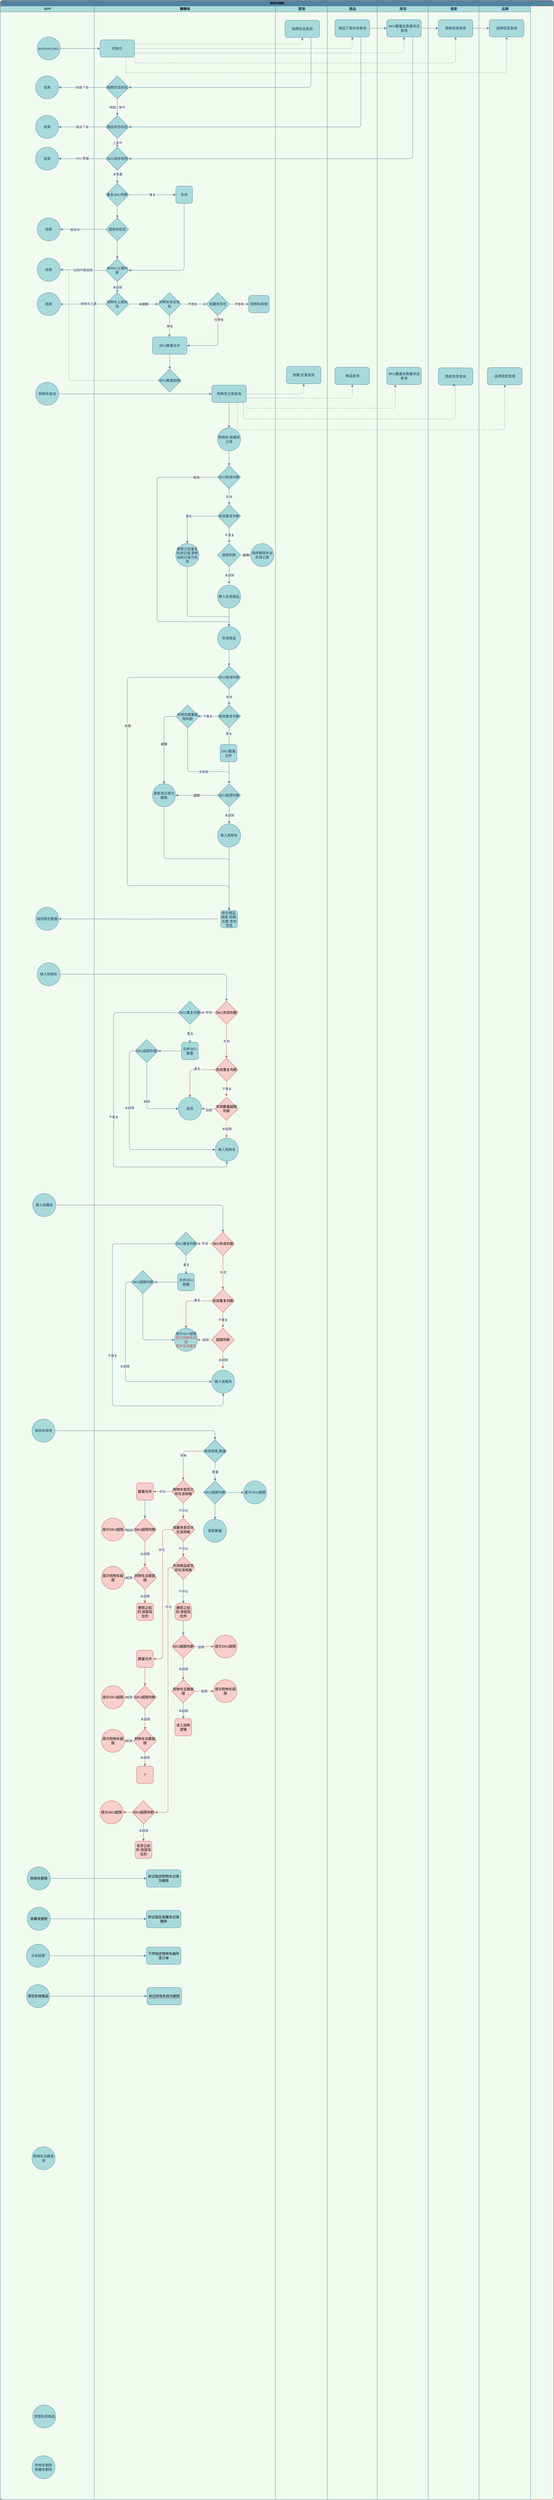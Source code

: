 <mxfile version="14.1.1" type="github">
  <diagram name="Page-1" id="74e2e168-ea6b-b213-b513-2b3c1d86103e">
    <mxGraphModel dx="1053" dy="692" grid="0" gridSize="10" guides="1" tooltips="1" connect="1" arrows="1" fold="1" page="0" pageScale="1" pageWidth="1100" pageHeight="850" background="#F1FAEE" math="0" shadow="0">
      <root>
        <mxCell id="0" />
        <mxCell id="1" parent="0" />
        <mxCell id="77e6c97f196da883-1" value="购物车流程图" style="swimlane;html=1;childLayout=stackLayout;startSize=20;rounded=1;shadow=0;labelBackgroundColor=none;strokeWidth=1;fontFamily=Verdana;fontSize=8;align=center;strokeColor=#b85450;sketch=0;snapToPoint=0;fixDash=0;metaEdit=0;backgroundOutline=0;comic=0;fillOpacity=93;fillColor=#457B9D;" parent="1" vertex="1">
          <mxGeometry x="134" y="49" width="1920" height="8663" as="geometry" />
        </mxCell>
        <mxCell id="TEv4NFGnasqdaG9CAdCf-118" style="edgeStyle=orthogonalEdgeStyle;curved=0;rounded=1;sketch=0;orthogonalLoop=1;jettySize=auto;html=1;exitX=0;exitY=0.5;exitDx=0;exitDy=0;strokeColor=#457B9D;fillColor=#A8DADC;fontColor=#1D3557;" edge="1" parent="77e6c97f196da883-1" source="TEv4NFGnasqdaG9CAdCf-116" target="TEv4NFGnasqdaG9CAdCf-117">
          <mxGeometry relative="1" as="geometry" />
        </mxCell>
        <mxCell id="TEv4NFGnasqdaG9CAdCf-124" value="商品下架" style="edgeLabel;html=1;align=center;verticalAlign=middle;resizable=0;points=[];fontColor=#1D3557;" vertex="1" connectable="0" parent="TEv4NFGnasqdaG9CAdCf-118">
          <mxGeometry x="0.009" relative="1" as="geometry">
            <mxPoint as="offset" />
          </mxGeometry>
        </mxCell>
        <mxCell id="TEv4NFGnasqdaG9CAdCf-100" value="加购件数超限" style="edgeStyle=orthogonalEdgeStyle;curved=0;rounded=1;sketch=0;orthogonalLoop=1;jettySize=auto;html=1;exitX=0.5;exitY=1;exitDx=0;exitDy=0;strokeColor=#457B9D;fillColor=#A8DADC;fontColor=#1D3557;" edge="1" parent="77e6c97f196da883-1" source="TEv4NFGnasqdaG9CAdCf-97" target="TEv4NFGnasqdaG9CAdCf-99">
          <mxGeometry relative="1" as="geometry" />
        </mxCell>
        <mxCell id="TEv4NFGnasqdaG9CAdCf-103" style="edgeStyle=orthogonalEdgeStyle;curved=0;rounded=1;sketch=0;orthogonalLoop=1;jettySize=auto;html=1;exitX=0;exitY=0.5;exitDx=0;exitDy=0;strokeColor=#457B9D;fillColor=#A8DADC;fontColor=#1D3557;" edge="1" parent="77e6c97f196da883-1" source="TEv4NFGnasqdaG9CAdCf-101" target="TEv4NFGnasqdaG9CAdCf-102">
          <mxGeometry relative="1" as="geometry" />
        </mxCell>
        <mxCell id="TEv4NFGnasqdaG9CAdCf-104" value="购物车已满" style="edgeLabel;html=1;align=center;verticalAlign=middle;resizable=0;points=[];fontColor=#1D3557;" vertex="1" connectable="0" parent="TEv4NFGnasqdaG9CAdCf-103">
          <mxGeometry x="-0.234" y="-1" relative="1" as="geometry">
            <mxPoint as="offset" />
          </mxGeometry>
        </mxCell>
        <mxCell id="TEv4NFGnasqdaG9CAdCf-431" style="edgeStyle=orthogonalEdgeStyle;curved=0;rounded=1;sketch=0;orthogonalLoop=1;jettySize=auto;html=1;exitX=1;exitY=0.5;exitDx=0;exitDy=0;entryX=0.5;entryY=0;entryDx=0;entryDy=0;strokeColor=#457B9D;fillColor=#A8DADC;fontColor=#1D3557;" edge="1" parent="77e6c97f196da883-1" source="TEv4NFGnasqdaG9CAdCf-53" target="TEv4NFGnasqdaG9CAdCf-430">
          <mxGeometry relative="1" as="geometry" />
        </mxCell>
        <mxCell id="77e6c97f196da883-2" value="APP" style="swimlane;html=1;startSize=20;fillColor=#A8DADC;strokeColor=#457B9D;fontColor=#1D3557;sketch=0;snapToPoint=0;fixDash=0;metaEdit=0;backgroundOutline=0;comic=0;fillOpacity=93;" parent="77e6c97f196da883-1" vertex="1">
          <mxGeometry y="20" width="326" height="8643" as="geometry" />
        </mxCell>
        <mxCell id="TEv4NFGnasqdaG9CAdCf-1" value="&lt;span style=&quot;color: rgb(29 , 53 , 87) ; font-family: &amp;#34;verdana&amp;#34; ; font-size: 8px&quot;&gt;商详页加购点击确认&lt;/span&gt;" style="ellipse;whiteSpace=wrap;html=1;aspect=fixed;fillColor=#A8DADC;strokeColor=#457B9D;fontColor=#1D3557;" vertex="1" parent="77e6c97f196da883-2">
          <mxGeometry x="128" y="107" width="80" height="80" as="geometry" />
        </mxCell>
        <mxCell id="TEv4NFGnasqdaG9CAdCf-99" value="结束" style="ellipse;whiteSpace=wrap;html=1;aspect=fixed;rounded=0;sketch=0;strokeColor=#457B9D;fillColor=#A8DADC;fontColor=#1D3557;" vertex="1" parent="77e6c97f196da883-2">
          <mxGeometry x="128" y="874" width="80" height="80" as="geometry" />
        </mxCell>
        <mxCell id="TEv4NFGnasqdaG9CAdCf-102" value="结束" style="ellipse;whiteSpace=wrap;html=1;aspect=fixed;rounded=0;sketch=0;strokeColor=#457B9D;fillColor=#A8DADC;fontColor=#1D3557;" vertex="1" parent="77e6c97f196da883-2">
          <mxGeometry x="128" y="993" width="80" height="80" as="geometry" />
        </mxCell>
        <mxCell id="TEv4NFGnasqdaG9CAdCf-112" value="结束" style="ellipse;whiteSpace=wrap;html=1;aspect=fixed;rounded=0;sketch=0;strokeColor=#457B9D;fillColor=#A8DADC;fontColor=#1D3557;" vertex="1" parent="77e6c97f196da883-2">
          <mxGeometry x="122.5" y="242" width="80" height="80" as="geometry" />
        </mxCell>
        <mxCell id="TEv4NFGnasqdaG9CAdCf-117" value="结束" style="ellipse;whiteSpace=wrap;html=1;aspect=fixed;rounded=0;sketch=0;strokeColor=#457B9D;fillColor=#A8DADC;fontColor=#1D3557;" vertex="1" parent="77e6c97f196da883-2">
          <mxGeometry x="122.5" y="379" width="80" height="80" as="geometry" />
        </mxCell>
        <mxCell id="TEv4NFGnasqdaG9CAdCf-126" value="结束" style="ellipse;whiteSpace=wrap;html=1;aspect=fixed;rounded=0;sketch=0;strokeColor=#457B9D;fillColor=#A8DADC;fontColor=#1D3557;" vertex="1" parent="77e6c97f196da883-2">
          <mxGeometry x="122.5" y="489" width="80" height="80" as="geometry" />
        </mxCell>
        <mxCell id="TEv4NFGnasqdaG9CAdCf-137" value="结束" style="ellipse;whiteSpace=wrap;html=1;aspect=fixed;rounded=0;sketch=0;strokeColor=#457B9D;fillColor=#A8DADC;fontColor=#1D3557;" vertex="1" parent="77e6c97f196da883-2">
          <mxGeometry x="128" y="734" width="80" height="80" as="geometry" />
        </mxCell>
        <mxCell id="TEv4NFGnasqdaG9CAdCf-49" value="&lt;span style=&quot;font-family: &amp;#34;verdana&amp;#34;&quot;&gt;购物车查询&lt;/span&gt;" style="ellipse;whiteSpace=wrap;html=1;aspect=fixed;fillColor=#A8DADC;strokeColor=#457B9D;fontColor=#1D3557;" vertex="1" parent="77e6c97f196da883-2">
          <mxGeometry x="122.5" y="1304" width="80" height="80" as="geometry" />
        </mxCell>
        <mxCell id="TEv4NFGnasqdaG9CAdCf-51" value="&lt;span style=&quot;font-family: &amp;#34;verdana&amp;#34;&quot;&gt;移入购物车&lt;/span&gt;" style="ellipse;whiteSpace=wrap;html=1;aspect=fixed;fillColor=#A8DADC;strokeColor=#457B9D;fontColor=#1D3557;" vertex="1" parent="77e6c97f196da883-2">
          <mxGeometry x="128" y="3316" width="80" height="80" as="geometry" />
        </mxCell>
        <mxCell id="TEv4NFGnasqdaG9CAdCf-373" value="&lt;span style=&quot;font-family: &amp;#34;verdana&amp;#34;&quot;&gt;移入收藏夹&lt;/span&gt;" style="ellipse;whiteSpace=wrap;html=1;aspect=fixed;fillColor=#A8DADC;strokeColor=#457B9D;fontColor=#1D3557;" vertex="1" parent="77e6c97f196da883-2">
          <mxGeometry x="112.5" y="4116" width="80" height="80" as="geometry" />
        </mxCell>
        <mxCell id="TEv4NFGnasqdaG9CAdCf-402" value="&lt;font face=&quot;verdana&quot;&gt;返回聚合数据&lt;/font&gt;" style="ellipse;whiteSpace=wrap;html=1;aspect=fixed;fillColor=#A8DADC;strokeColor=#457B9D;fontColor=#1D3557;" vertex="1" parent="77e6c97f196da883-2">
          <mxGeometry x="122.5" y="3124" width="80" height="80" as="geometry" />
        </mxCell>
        <mxCell id="TEv4NFGnasqdaG9CAdCf-53" value="&lt;span style=&quot;font-family: &amp;#34;verdana&amp;#34;&quot;&gt;购物车修改&lt;/span&gt;" style="ellipse;whiteSpace=wrap;html=1;aspect=fixed;fillColor=#A8DADC;strokeColor=#457B9D;fontColor=#1D3557;" vertex="1" parent="77e6c97f196da883-2">
          <mxGeometry x="110" y="4898" width="80" height="80" as="geometry" />
        </mxCell>
        <mxCell id="TEv4NFGnasqdaG9CAdCf-54" value="&lt;span style=&quot;font-family: &amp;#34;verdana&amp;#34;&quot;&gt;购物车删除&lt;/span&gt;&lt;span style=&quot;font-family: &amp;#34;verdana&amp;#34;&quot;&gt;&lt;br&gt;收藏夹删除&lt;/span&gt;" style="ellipse;whiteSpace=wrap;html=1;aspect=fixed;fillColor=#A8DADC;strokeColor=#457B9D;fontColor=#1D3557;" vertex="1" parent="77e6c97f196da883-2">
          <mxGeometry x="110" y="8491" width="80" height="80" as="geometry" />
        </mxCell>
        <mxCell id="TEv4NFGnasqdaG9CAdCf-55" value="&lt;span style=&quot;font-family: &amp;#34;verdana&amp;#34;&quot;&gt;清理失效商品&lt;/span&gt;" style="ellipse;whiteSpace=wrap;html=1;aspect=fixed;fillColor=#A8DADC;strokeColor=#457B9D;fontColor=#1D3557;" vertex="1" parent="77e6c97f196da883-2">
          <mxGeometry x="112.5" y="8315" width="80" height="80" as="geometry" />
        </mxCell>
        <mxCell id="TEv4NFGnasqdaG9CAdCf-57" value="&lt;span style=&quot;font-family: &amp;#34;verdana&amp;#34;&quot;&gt;点击结算&lt;/span&gt;" style="ellipse;whiteSpace=wrap;html=1;aspect=fixed;fillColor=#A8DADC;strokeColor=#457B9D;fontColor=#1D3557;" vertex="1" parent="77e6c97f196da883-2">
          <mxGeometry x="91" y="6718" width="80" height="80" as="geometry" />
        </mxCell>
        <mxCell id="TEv4NFGnasqdaG9CAdCf-56" value="&lt;span style=&quot;font-family: &amp;#34;verdana&amp;#34;&quot;&gt;购物车总数查询&lt;/span&gt;" style="ellipse;whiteSpace=wrap;html=1;aspect=fixed;fillColor=#A8DADC;strokeColor=#457B9D;fontColor=#1D3557;" vertex="1" parent="77e6c97f196da883-2">
          <mxGeometry x="110" y="7420" width="80" height="80" as="geometry" />
        </mxCell>
        <mxCell id="TEv4NFGnasqdaG9CAdCf-535" value="&lt;span style=&quot;font-family: &amp;quot;verdana&amp;quot;&quot;&gt;购物车删除&lt;/span&gt;" style="ellipse;whiteSpace=wrap;html=1;aspect=fixed;fillColor=#A8DADC;strokeColor=#457B9D;" vertex="1" parent="77e6c97f196da883-2">
          <mxGeometry x="93.5" y="6450" width="80" height="80" as="geometry" />
        </mxCell>
        <mxCell id="TEv4NFGnasqdaG9CAdCf-536" value="&lt;span style=&quot;font-family: &amp;quot;verdana&amp;quot;&quot;&gt;&lt;font&gt;收藏夹删除&lt;/font&gt;&lt;/span&gt;" style="ellipse;whiteSpace=wrap;html=1;aspect=fixed;fillColor=#A8DADC;strokeColor=#457B9D;" vertex="1" parent="77e6c97f196da883-2">
          <mxGeometry x="93.5" y="6590" width="80" height="80" as="geometry" />
        </mxCell>
        <mxCell id="TEv4NFGnasqdaG9CAdCf-545" value="&lt;font face=&quot;verdana&quot;&gt;清空失效商品&lt;/font&gt;" style="ellipse;whiteSpace=wrap;html=1;aspect=fixed;fillColor=#A8DADC;strokeColor=#457B9D;" vertex="1" parent="77e6c97f196da883-2">
          <mxGeometry x="91" y="6858" width="80" height="80" as="geometry" />
        </mxCell>
        <mxCell id="TEv4NFGnasqdaG9CAdCf-538" style="edgeStyle=orthogonalEdgeStyle;curved=0;rounded=1;sketch=0;orthogonalLoop=1;jettySize=auto;html=1;exitX=1;exitY=0.5;exitDx=0;exitDy=0;labelBackgroundColor=#FFFFFF;strokeColor=#457B9D;fillColor=#A8DADC;fontColor=#000000;" edge="1" parent="77e6c97f196da883-1" source="TEv4NFGnasqdaG9CAdCf-535" target="TEv4NFGnasqdaG9CAdCf-537">
          <mxGeometry relative="1" as="geometry" />
        </mxCell>
        <mxCell id="TEv4NFGnasqdaG9CAdCf-540" style="edgeStyle=orthogonalEdgeStyle;curved=0;rounded=1;sketch=0;orthogonalLoop=1;jettySize=auto;html=1;exitX=1;exitY=0.5;exitDx=0;exitDy=0;entryX=0;entryY=0.5;entryDx=0;entryDy=0;labelBackgroundColor=#FFFFFF;strokeColor=#457B9D;fillColor=#A8DADC;fontColor=#000000;" edge="1" parent="77e6c97f196da883-1" source="TEv4NFGnasqdaG9CAdCf-536">
          <mxGeometry relative="1" as="geometry">
            <mxPoint x="507" y="6650" as="targetPoint" />
          </mxGeometry>
        </mxCell>
        <mxCell id="TEv4NFGnasqdaG9CAdCf-544" style="edgeStyle=orthogonalEdgeStyle;curved=0;rounded=1;sketch=0;orthogonalLoop=1;jettySize=auto;html=1;exitX=1;exitY=0.5;exitDx=0;exitDy=0;labelBackgroundColor=#FFFFFF;strokeColor=#457B9D;fillColor=#A8DADC;fontColor=#000000;" edge="1" parent="77e6c97f196da883-1" source="TEv4NFGnasqdaG9CAdCf-57" target="TEv4NFGnasqdaG9CAdCf-543">
          <mxGeometry relative="1" as="geometry" />
        </mxCell>
        <mxCell id="TEv4NFGnasqdaG9CAdCf-547" style="edgeStyle=orthogonalEdgeStyle;curved=0;rounded=1;sketch=0;orthogonalLoop=1;jettySize=auto;html=1;exitX=1;exitY=0.5;exitDx=0;exitDy=0;labelBackgroundColor=#FFFFFF;strokeColor=#457B9D;fillColor=#A8DADC;fontColor=#000000;" edge="1" parent="77e6c97f196da883-1" source="TEv4NFGnasqdaG9CAdCf-545" target="TEv4NFGnasqdaG9CAdCf-546">
          <mxGeometry relative="1" as="geometry" />
        </mxCell>
        <mxCell id="77e6c97f196da883-3" value="购物车" style="swimlane;html=1;startSize=20;sketch=0;snapToPoint=0;fixDash=0;metaEdit=0;backgroundOutline=0;comic=0;fillOpacity=93;strokeColor=#457B9D;labelBackgroundColor=none;fillColor=#A8DADC;" parent="77e6c97f196da883-1" vertex="1">
          <mxGeometry x="326" y="20" width="629" height="8643" as="geometry" />
        </mxCell>
        <mxCell id="TEv4NFGnasqdaG9CAdCf-59" value="初始化" style="rounded=1;whiteSpace=wrap;html=1;sketch=0;strokeColor=#457B9D;fillColor=#A8DADC;fontColor=#1D3557;" vertex="1" parent="77e6c97f196da883-3">
          <mxGeometry x="20" y="117" width="120" height="60" as="geometry" />
        </mxCell>
        <mxCell id="TEv4NFGnasqdaG9CAdCf-95" value="重复" style="edgeStyle=orthogonalEdgeStyle;curved=0;rounded=1;sketch=0;orthogonalLoop=1;jettySize=auto;html=1;exitX=1;exitY=0.5;exitDx=0;exitDy=0;strokeColor=#457B9D;fillColor=#A8DADC;fontColor=#1D3557;" edge="1" parent="77e6c97f196da883-3" source="TEv4NFGnasqdaG9CAdCf-86" target="TEv4NFGnasqdaG9CAdCf-91">
          <mxGeometry relative="1" as="geometry" />
        </mxCell>
        <mxCell id="TEv4NFGnasqdaG9CAdCf-135" style="edgeStyle=orthogonalEdgeStyle;curved=0;rounded=1;sketch=0;orthogonalLoop=1;jettySize=auto;html=1;exitX=0.5;exitY=1;exitDx=0;exitDy=0;strokeColor=#457B9D;fillColor=#A8DADC;fontColor=#1D3557;" edge="1" parent="77e6c97f196da883-3" source="TEv4NFGnasqdaG9CAdCf-86" target="TEv4NFGnasqdaG9CAdCf-134">
          <mxGeometry relative="1" as="geometry" />
        </mxCell>
        <mxCell id="TEv4NFGnasqdaG9CAdCf-86" value="重复SKU判断" style="rhombus;whiteSpace=wrap;html=1;rounded=0;sketch=0;strokeColor=#457B9D;fillColor=#A8DADC;fontColor=#1D3557;" vertex="1" parent="77e6c97f196da883-3">
          <mxGeometry x="40" y="614" width="80" height="80" as="geometry" />
        </mxCell>
        <mxCell id="TEv4NFGnasqdaG9CAdCf-130" style="edgeStyle=orthogonalEdgeStyle;curved=0;rounded=1;sketch=0;orthogonalLoop=1;jettySize=auto;html=1;exitX=0.5;exitY=1;exitDx=0;exitDy=0;entryX=0.5;entryY=0;entryDx=0;entryDy=0;strokeColor=#457B9D;fillColor=#A8DADC;fontColor=#1D3557;" edge="1" parent="77e6c97f196da883-3" source="TEv4NFGnasqdaG9CAdCf-91" target="TEv4NFGnasqdaG9CAdCf-97">
          <mxGeometry relative="1" as="geometry" />
        </mxCell>
        <mxCell id="TEv4NFGnasqdaG9CAdCf-91" value="合并" style="rounded=1;whiteSpace=wrap;html=1;sketch=0;strokeColor=#457B9D;fillColor=#A8DADC;fontColor=#1D3557;" vertex="1" parent="77e6c97f196da883-3">
          <mxGeometry x="283" y="624" width="58" height="60" as="geometry" />
        </mxCell>
        <mxCell id="TEv4NFGnasqdaG9CAdCf-108" value="未超限" style="edgeStyle=orthogonalEdgeStyle;curved=0;rounded=1;sketch=0;orthogonalLoop=1;jettySize=auto;html=1;exitX=1;exitY=0.5;exitDx=0;exitDy=0;strokeColor=#457B9D;fillColor=#A8DADC;fontColor=#1D3557;" edge="1" parent="77e6c97f196da883-3" source="TEv4NFGnasqdaG9CAdCf-97" target="TEv4NFGnasqdaG9CAdCf-101">
          <mxGeometry relative="1" as="geometry" />
        </mxCell>
        <mxCell id="TEv4NFGnasqdaG9CAdCf-97" value="&lt;span&gt;单SKU上限判断&lt;/span&gt;" style="rhombus;whiteSpace=wrap;html=1;rounded=0;sketch=0;strokeColor=#457B9D;fillColor=#A8DADC;fontColor=#1D3557;direction=south;" vertex="1" parent="77e6c97f196da883-3">
          <mxGeometry x="40" y="876" width="80" height="80" as="geometry" />
        </mxCell>
        <mxCell id="TEv4NFGnasqdaG9CAdCf-549" value="未超限" style="edgeStyle=orthogonalEdgeStyle;curved=0;rounded=1;sketch=0;orthogonalLoop=1;jettySize=auto;html=1;exitX=1;exitY=0.5;exitDx=0;exitDy=0;entryX=0;entryY=0.5;entryDx=0;entryDy=0;labelBackgroundColor=#FFFFFF;strokeColor=#457B9D;fillColor=#A8DADC;fontColor=#000000;" edge="1" parent="77e6c97f196da883-3" source="TEv4NFGnasqdaG9CAdCf-101" target="TEv4NFGnasqdaG9CAdCf-548">
          <mxGeometry relative="1" as="geometry" />
        </mxCell>
        <mxCell id="TEv4NFGnasqdaG9CAdCf-101" value="&lt;span&gt;购物车上限校验&lt;/span&gt;" style="rhombus;whiteSpace=wrap;html=1;rounded=0;sketch=0;strokeColor=#457B9D;fillColor=#A8DADC;fontColor=#1D3557;" vertex="1" parent="77e6c97f196da883-3">
          <mxGeometry x="40" y="993" width="80" height="80" as="geometry" />
        </mxCell>
        <mxCell id="TEv4NFGnasqdaG9CAdCf-123" value="档期上架中" style="edgeStyle=orthogonalEdgeStyle;curved=0;rounded=1;sketch=0;orthogonalLoop=1;jettySize=auto;html=1;exitX=0.5;exitY=1;exitDx=0;exitDy=0;strokeColor=#457B9D;fillColor=#A8DADC;fontColor=#1D3557;" edge="1" parent="77e6c97f196da883-3" source="TEv4NFGnasqdaG9CAdCf-110" target="TEv4NFGnasqdaG9CAdCf-116">
          <mxGeometry relative="1" as="geometry" />
        </mxCell>
        <mxCell id="TEv4NFGnasqdaG9CAdCf-110" value="档期状态校验" style="rhombus;whiteSpace=wrap;html=1;rounded=0;sketch=0;strokeColor=#457B9D;fillColor=#A8DADC;fontColor=#1D3557;" vertex="1" parent="77e6c97f196da883-3">
          <mxGeometry x="40" y="242" width="80" height="80" as="geometry" />
        </mxCell>
        <mxCell id="TEv4NFGnasqdaG9CAdCf-131" value="上架中" style="edgeStyle=orthogonalEdgeStyle;curved=0;rounded=1;sketch=0;orthogonalLoop=1;jettySize=auto;html=1;exitX=0.5;exitY=1;exitDx=0;exitDy=0;strokeColor=#457B9D;fillColor=#A8DADC;fontColor=#1D3557;" edge="1" parent="77e6c97f196da883-3" source="TEv4NFGnasqdaG9CAdCf-116" target="TEv4NFGnasqdaG9CAdCf-125">
          <mxGeometry relative="1" as="geometry" />
        </mxCell>
        <mxCell id="TEv4NFGnasqdaG9CAdCf-116" value="商品状态校验" style="rhombus;whiteSpace=wrap;html=1;rounded=0;sketch=0;strokeColor=#457B9D;fillColor=#A8DADC;fontColor=#1D3557;" vertex="1" parent="77e6c97f196da883-3">
          <mxGeometry x="40" y="379" width="80" height="80" as="geometry" />
        </mxCell>
        <mxCell id="TEv4NFGnasqdaG9CAdCf-129" style="edgeStyle=orthogonalEdgeStyle;curved=0;rounded=1;sketch=0;orthogonalLoop=1;jettySize=auto;html=1;exitX=0.5;exitY=1;exitDx=0;exitDy=0;strokeColor=#457B9D;fillColor=#A8DADC;fontColor=#1D3557;" edge="1" parent="77e6c97f196da883-3" source="TEv4NFGnasqdaG9CAdCf-125" target="TEv4NFGnasqdaG9CAdCf-86">
          <mxGeometry relative="1" as="geometry" />
        </mxCell>
        <mxCell id="TEv4NFGnasqdaG9CAdCf-132" value="未售罄" style="edgeLabel;html=1;align=center;verticalAlign=middle;resizable=0;points=[];fontColor=#1D3557;" vertex="1" connectable="0" parent="TEv4NFGnasqdaG9CAdCf-129">
          <mxGeometry x="-0.378" y="1" relative="1" as="geometry">
            <mxPoint as="offset" />
          </mxGeometry>
        </mxCell>
        <mxCell id="TEv4NFGnasqdaG9CAdCf-125" value="SKU库存校验" style="rhombus;whiteSpace=wrap;html=1;rounded=0;sketch=0;strokeColor=#457B9D;fillColor=#A8DADC;fontColor=#1D3557;" vertex="1" parent="77e6c97f196da883-3">
          <mxGeometry x="40" y="489" width="80" height="80" as="geometry" />
        </mxCell>
        <mxCell id="TEv4NFGnasqdaG9CAdCf-136" style="edgeStyle=orthogonalEdgeStyle;curved=0;rounded=1;sketch=0;orthogonalLoop=1;jettySize=auto;html=1;exitX=0.5;exitY=1;exitDx=0;exitDy=0;strokeColor=#457B9D;fillColor=#A8DADC;fontColor=#1D3557;" edge="1" parent="77e6c97f196da883-3" source="TEv4NFGnasqdaG9CAdCf-134" target="TEv4NFGnasqdaG9CAdCf-97">
          <mxGeometry relative="1" as="geometry" />
        </mxCell>
        <mxCell id="TEv4NFGnasqdaG9CAdCf-134" value="超库存校验" style="rhombus;whiteSpace=wrap;html=1;rounded=0;sketch=0;strokeColor=#457B9D;fillColor=#A8DADC;fontColor=#1D3557;" vertex="1" parent="77e6c97f196da883-3">
          <mxGeometry x="40" y="734" width="80" height="80" as="geometry" />
        </mxCell>
        <mxCell id="TEv4NFGnasqdaG9CAdCf-428" style="edgeStyle=orthogonalEdgeStyle;curved=0;rounded=1;sketch=0;orthogonalLoop=1;jettySize=auto;html=1;exitX=0.5;exitY=1;exitDx=0;exitDy=0;strokeColor=#457B9D;fillColor=#A8DADC;fontColor=#1D3557;" edge="1" parent="77e6c97f196da883-3" source="TEv4NFGnasqdaG9CAdCf-147" target="TEv4NFGnasqdaG9CAdCf-222">
          <mxGeometry relative="1" as="geometry" />
        </mxCell>
        <mxCell id="TEv4NFGnasqdaG9CAdCf-147" value="购物车记录查询" style="rounded=1;whiteSpace=wrap;html=1;sketch=0;strokeColor=#457B9D;fillColor=#A8DADC;fontColor=#1D3557;" vertex="1" parent="77e6c97f196da883-3">
          <mxGeometry x="408" y="1314" width="120" height="60" as="geometry" />
        </mxCell>
        <mxCell id="TEv4NFGnasqdaG9CAdCf-161" value="失效" style="edgeStyle=orthogonalEdgeStyle;curved=0;rounded=1;sketch=0;orthogonalLoop=1;jettySize=auto;html=1;exitX=0.5;exitY=1;exitDx=0;exitDy=0;strokeColor=#457B9D;fillColor=#A8DADC;fontColor=#1D3557;" edge="1" parent="77e6c97f196da883-3" source="TEv4NFGnasqdaG9CAdCf-150" target="TEv4NFGnasqdaG9CAdCf-155">
          <mxGeometry relative="1" as="geometry" />
        </mxCell>
        <mxCell id="TEv4NFGnasqdaG9CAdCf-505" style="edgeStyle=orthogonalEdgeStyle;curved=0;rounded=1;sketch=0;orthogonalLoop=1;jettySize=auto;html=1;exitX=0;exitY=0.5;exitDx=0;exitDy=0;entryX=0.5;entryY=0;entryDx=0;entryDy=0;labelBackgroundColor=#B85450;strokeColor=#457B9D;fillColor=#A8DADC;fontColor=#B85450;" edge="1" parent="77e6c97f196da883-3" source="TEv4NFGnasqdaG9CAdCf-150" target="TEv4NFGnasqdaG9CAdCf-221">
          <mxGeometry relative="1" as="geometry">
            <Array as="points">
              <mxPoint x="218" y="1633" />
              <mxPoint x="218" y="2134" />
              <mxPoint x="468" y="2134" />
            </Array>
          </mxGeometry>
        </mxCell>
        <mxCell id="TEv4NFGnasqdaG9CAdCf-507" value="&lt;font color=&quot;#000000&quot;&gt;有效&lt;/font&gt;" style="edgeLabel;html=1;align=center;verticalAlign=middle;resizable=0;points=[];fontColor=#B85450;" vertex="1" connectable="0" parent="TEv4NFGnasqdaG9CAdCf-505">
          <mxGeometry x="-0.849" y="1" relative="1" as="geometry">
            <mxPoint as="offset" />
          </mxGeometry>
        </mxCell>
        <mxCell id="TEv4NFGnasqdaG9CAdCf-150" value="SKU失效判断" style="rhombus;whiteSpace=wrap;html=1;rounded=0;sketch=0;strokeColor=#457B9D;fillColor=#A8DADC;fontColor=#1D3557;" vertex="1" parent="77e6c97f196da883-3">
          <mxGeometry x="428" y="1593" width="80" height="80" as="geometry" />
        </mxCell>
        <mxCell id="TEv4NFGnasqdaG9CAdCf-163" value="不重复" style="edgeStyle=orthogonalEdgeStyle;curved=0;rounded=1;sketch=0;orthogonalLoop=1;jettySize=auto;html=1;exitX=0.5;exitY=1;exitDx=0;exitDy=0;strokeColor=#457B9D;fillColor=#A8DADC;fontColor=#1D3557;" edge="1" parent="77e6c97f196da883-3" source="TEv4NFGnasqdaG9CAdCf-155">
          <mxGeometry relative="1" as="geometry">
            <mxPoint x="468.0" y="1860" as="targetPoint" />
          </mxGeometry>
        </mxCell>
        <mxCell id="TEv4NFGnasqdaG9CAdCf-405" value="重复" style="edgeStyle=orthogonalEdgeStyle;curved=0;rounded=1;sketch=0;orthogonalLoop=1;jettySize=auto;html=1;exitX=0;exitY=0.5;exitDx=0;exitDy=0;strokeColor=#457B9D;fillColor=#A8DADC;fontColor=#1D3557;" edge="1" parent="77e6c97f196da883-3" source="TEv4NFGnasqdaG9CAdCf-155" target="TEv4NFGnasqdaG9CAdCf-379">
          <mxGeometry relative="1" as="geometry" />
        </mxCell>
        <mxCell id="TEv4NFGnasqdaG9CAdCf-155" value="失效重复判断" style="rhombus;whiteSpace=wrap;html=1;rounded=0;sketch=0;strokeColor=#457B9D;fillColor=#A8DADC;fontColor=#1D3557;" vertex="1" parent="77e6c97f196da883-3">
          <mxGeometry x="428" y="1728" width="80" height="80" as="geometry" />
        </mxCell>
        <mxCell id="TEv4NFGnasqdaG9CAdCf-181" value="未超限" style="edgeStyle=orthogonalEdgeStyle;curved=0;rounded=1;sketch=0;orthogonalLoop=1;jettySize=auto;html=1;exitX=0.5;exitY=1;exitDx=0;exitDy=0;strokeColor=#457B9D;fillColor=#A8DADC;fontColor=#1D3557;" edge="1" parent="77e6c97f196da883-3" source="TEv4NFGnasqdaG9CAdCf-177">
          <mxGeometry relative="1" as="geometry">
            <mxPoint x="468" y="2003" as="targetPoint" />
          </mxGeometry>
        </mxCell>
        <mxCell id="TEv4NFGnasqdaG9CAdCf-524" value="超限" style="edgeStyle=orthogonalEdgeStyle;curved=0;rounded=1;sketch=0;orthogonalLoop=1;jettySize=auto;html=1;exitX=1;exitY=0.5;exitDx=0;exitDy=0;entryX=0;entryY=0.5;entryDx=0;entryDy=0;labelBackgroundColor=#FFFFFF;strokeColor=#457B9D;fillColor=#A8DADC;fontColor=#000000;" edge="1" parent="77e6c97f196da883-3" source="TEv4NFGnasqdaG9CAdCf-177" target="TEv4NFGnasqdaG9CAdCf-523">
          <mxGeometry relative="1" as="geometry" />
        </mxCell>
        <mxCell id="TEv4NFGnasqdaG9CAdCf-177" value="超限判断" style="rhombus;whiteSpace=wrap;html=1;rounded=0;sketch=0;strokeColor=#457B9D;fillColor=#A8DADC;fontColor=#1D3557;" vertex="1" parent="77e6c97f196da883-3">
          <mxGeometry x="428" y="1863" width="80" height="80" as="geometry" />
        </mxCell>
        <mxCell id="TEv4NFGnasqdaG9CAdCf-245" value="未超限" style="edgeStyle=orthogonalEdgeStyle;curved=0;rounded=1;sketch=0;orthogonalLoop=1;jettySize=auto;html=1;exitX=0.5;exitY=1;exitDx=0;exitDy=0;entryX=0.5;entryY=0;entryDx=0;entryDy=0;strokeColor=#457B9D;fillColor=#A8DADC;fontColor=#1D3557;" edge="1" parent="77e6c97f196da883-3" source="TEv4NFGnasqdaG9CAdCf-213" target="TEv4NFGnasqdaG9CAdCf-209">
          <mxGeometry x="0.222" relative="1" as="geometry">
            <Array as="points">
              <mxPoint x="324" y="2653.5" />
              <mxPoint x="468" y="2653.5" />
            </Array>
            <mxPoint as="offset" />
          </mxGeometry>
        </mxCell>
        <mxCell id="TEv4NFGnasqdaG9CAdCf-527" value="超限" style="edgeStyle=orthogonalEdgeStyle;curved=0;rounded=1;sketch=0;orthogonalLoop=1;jettySize=auto;html=1;exitX=0;exitY=0.5;exitDx=0;exitDy=0;labelBackgroundColor=#FFFFFF;strokeColor=#457B9D;fillColor=#A8DADC;fontColor=#000000;" edge="1" parent="77e6c97f196da883-3" source="TEv4NFGnasqdaG9CAdCf-213" target="TEv4NFGnasqdaG9CAdCf-526">
          <mxGeometry relative="1" as="geometry" />
        </mxCell>
        <mxCell id="TEv4NFGnasqdaG9CAdCf-213" value="购物车数量超限判断" style="rhombus;whiteSpace=wrap;html=1;rounded=0;sketch=0;strokeColor=#457B9D;fillColor=#A8DADC;fontColor=#1D3557;" vertex="1" parent="77e6c97f196da883-3">
          <mxGeometry x="284" y="2422.5" width="80" height="80" as="geometry" />
        </mxCell>
        <mxCell id="TEv4NFGnasqdaG9CAdCf-223" style="edgeStyle=orthogonalEdgeStyle;curved=0;rounded=1;sketch=0;orthogonalLoop=1;jettySize=auto;html=1;exitX=0.5;exitY=1;exitDx=0;exitDy=0;strokeColor=#457B9D;fillColor=#A8DADC;fontColor=#1D3557;" edge="1" parent="77e6c97f196da883-3" source="TEv4NFGnasqdaG9CAdCf-222" target="TEv4NFGnasqdaG9CAdCf-150">
          <mxGeometry relative="1" as="geometry" />
        </mxCell>
        <mxCell id="TEv4NFGnasqdaG9CAdCf-222" value="&lt;span style=&quot;font-family: &amp;#34;verdana&amp;#34;&quot;&gt;购物车/收藏夹记录&lt;/span&gt;" style="ellipse;whiteSpace=wrap;html=1;aspect=fixed;fillColor=#A8DADC;strokeColor=#457B9D;fontColor=#1D3557;" vertex="1" parent="77e6c97f196da883-3">
          <mxGeometry x="428" y="1462" width="80" height="80" as="geometry" />
        </mxCell>
        <mxCell id="TEv4NFGnasqdaG9CAdCf-529" value="超限" style="edgeStyle=orthogonalEdgeStyle;curved=0;rounded=1;sketch=0;orthogonalLoop=1;jettySize=auto;html=1;exitX=0;exitY=0.5;exitDx=0;exitDy=0;entryX=1;entryY=0.5;entryDx=0;entryDy=0;labelBackgroundColor=#FFFFFF;strokeColor=#457B9D;fillColor=#A8DADC;fontColor=#000000;" edge="1" parent="77e6c97f196da883-3" source="TEv4NFGnasqdaG9CAdCf-209" target="TEv4NFGnasqdaG9CAdCf-526">
          <mxGeometry relative="1" as="geometry" />
        </mxCell>
        <mxCell id="TEv4NFGnasqdaG9CAdCf-209" value="SKU超限判断" style="rhombus;whiteSpace=wrap;html=1;rounded=0;sketch=0;strokeColor=#457B9D;fillColor=#A8DADC;fontColor=#1D3557;" vertex="1" parent="77e6c97f196da883-3">
          <mxGeometry x="428" y="2695.5" width="80" height="80" as="geometry" />
        </mxCell>
        <mxCell id="TEv4NFGnasqdaG9CAdCf-208" value="未超限" style="edgeStyle=orthogonalEdgeStyle;curved=0;rounded=1;sketch=0;orthogonalLoop=1;jettySize=auto;html=1;exitX=0.5;exitY=1;exitDx=0;exitDy=0;strokeColor=#457B9D;fillColor=#A8DADC;fontColor=#1D3557;" edge="1" source="TEv4NFGnasqdaG9CAdCf-209" parent="77e6c97f196da883-3">
          <mxGeometry relative="1" as="geometry">
            <mxPoint x="468" y="2834.5" as="targetPoint" />
          </mxGeometry>
        </mxCell>
        <mxCell id="TEv4NFGnasqdaG9CAdCf-221" value="&lt;span style=&quot;font-family: &amp;#34;verdana&amp;#34;&quot;&gt;失效商品&lt;/span&gt;" style="ellipse;whiteSpace=wrap;html=1;aspect=fixed;fillColor=#A8DADC;strokeColor=#457B9D;fontColor=#1D3557;" vertex="1" parent="77e6c97f196da883-3">
          <mxGeometry x="428" y="2151" width="80" height="80" as="geometry" />
        </mxCell>
        <mxCell id="TEv4NFGnasqdaG9CAdCf-533" style="edgeStyle=orthogonalEdgeStyle;curved=0;rounded=1;sketch=0;orthogonalLoop=1;jettySize=auto;html=1;exitX=0;exitY=0.5;exitDx=0;exitDy=0;entryX=0.5;entryY=0;entryDx=0;entryDy=0;labelBackgroundColor=#FFFFFF;strokeColor=#457B9D;fillColor=#A8DADC;fontColor=#000000;" edge="1" parent="77e6c97f196da883-3" source="TEv4NFGnasqdaG9CAdCf-201" target="TEv4NFGnasqdaG9CAdCf-522">
          <mxGeometry relative="1" as="geometry">
            <Array as="points">
              <mxPoint x="115" y="2327" />
              <mxPoint x="115" y="3049" />
              <mxPoint x="468" y="3049" />
            </Array>
          </mxGeometry>
        </mxCell>
        <mxCell id="TEv4NFGnasqdaG9CAdCf-534" value="失效" style="edgeLabel;html=1;align=center;verticalAlign=middle;resizable=0;points=[];fontColor=#000000;" vertex="1" connectable="0" parent="TEv4NFGnasqdaG9CAdCf-533">
          <mxGeometry x="-0.348" y="1" relative="1" as="geometry">
            <mxPoint as="offset" />
          </mxGeometry>
        </mxCell>
        <mxCell id="TEv4NFGnasqdaG9CAdCf-201" value="SKU有效判断" style="rhombus;whiteSpace=wrap;html=1;rounded=0;sketch=0;strokeColor=#457B9D;fillColor=#A8DADC;fontColor=#1D3557;" vertex="1" parent="77e6c97f196da883-3">
          <mxGeometry x="428" y="2287" width="80" height="80" as="geometry" />
        </mxCell>
        <mxCell id="TEv4NFGnasqdaG9CAdCf-204" value="有效重复判断" style="rhombus;whiteSpace=wrap;html=1;rounded=0;sketch=0;strokeColor=#457B9D;fillColor=#A8DADC;fontColor=#1D3557;" vertex="1" parent="77e6c97f196da883-3">
          <mxGeometry x="428" y="2422" width="80" height="80" as="geometry" />
        </mxCell>
        <mxCell id="TEv4NFGnasqdaG9CAdCf-202" value="重复" style="edgeStyle=orthogonalEdgeStyle;curved=0;rounded=1;sketch=0;orthogonalLoop=1;jettySize=auto;html=1;exitX=0.5;exitY=1;exitDx=0;exitDy=0;strokeColor=#457B9D;fillColor=#A8DADC;fontColor=#1D3557;entryX=0.5;entryY=0;entryDx=0;entryDy=0;" edge="1" source="TEv4NFGnasqdaG9CAdCf-204" parent="77e6c97f196da883-3" target="TEv4NFGnasqdaG9CAdCf-209">
          <mxGeometry relative="1" as="geometry">
            <mxPoint x="466.0" y="2553.5" as="targetPoint" />
          </mxGeometry>
        </mxCell>
        <mxCell id="TEv4NFGnasqdaG9CAdCf-246" value="重复" style="edgeLabel;html=1;align=center;verticalAlign=middle;resizable=0;points=[];fontColor=#1D3557;" vertex="1" connectable="0" parent="TEv4NFGnasqdaG9CAdCf-202">
          <mxGeometry x="-0.797" y="-1" relative="1" as="geometry">
            <mxPoint as="offset" />
          </mxGeometry>
        </mxCell>
        <mxCell id="TEv4NFGnasqdaG9CAdCf-224" style="edgeStyle=orthogonalEdgeStyle;curved=0;rounded=1;sketch=0;orthogonalLoop=1;jettySize=auto;html=1;exitX=0.5;exitY=1;exitDx=0;exitDy=0;strokeColor=#457B9D;fillColor=#A8DADC;fontColor=#1D3557;" edge="1" parent="77e6c97f196da883-3" source="TEv4NFGnasqdaG9CAdCf-221" target="TEv4NFGnasqdaG9CAdCf-201">
          <mxGeometry relative="1" as="geometry" />
        </mxCell>
        <mxCell id="TEv4NFGnasqdaG9CAdCf-199" value="有效" style="edgeStyle=orthogonalEdgeStyle;curved=0;rounded=1;sketch=0;orthogonalLoop=1;jettySize=auto;html=1;exitX=0.5;exitY=1;exitDx=0;exitDy=0;strokeColor=#457B9D;fillColor=#A8DADC;fontColor=#1D3557;" edge="1" source="TEv4NFGnasqdaG9CAdCf-201" target="TEv4NFGnasqdaG9CAdCf-204" parent="77e6c97f196da883-3">
          <mxGeometry relative="1" as="geometry" />
        </mxCell>
        <mxCell id="TEv4NFGnasqdaG9CAdCf-244" value="SKU数量合并" style="rounded=1;whiteSpace=wrap;html=1;sketch=0;strokeColor=#457B9D;fillColor=#A8DADC;fontColor=#1D3557;" vertex="1" parent="77e6c97f196da883-3">
          <mxGeometry x="437" y="2559.5" width="58" height="60" as="geometry" />
        </mxCell>
        <mxCell id="TEv4NFGnasqdaG9CAdCf-285" value="不重复" style="edgeStyle=orthogonalEdgeStyle;curved=0;rounded=1;sketch=0;orthogonalLoop=1;jettySize=auto;html=1;exitX=0;exitY=0.5;exitDx=0;exitDy=0;strokeColor=#457B9D;fillColor=#A8DADC;fontColor=#1D3557;entryX=0.5;entryY=1;entryDx=0;entryDy=0;" edge="1" parent="77e6c97f196da883-3" source="TEv4NFGnasqdaG9CAdCf-275" target="TEv4NFGnasqdaG9CAdCf-413">
          <mxGeometry relative="1" as="geometry">
            <mxPoint x="204.0" y="3489" as="targetPoint" />
            <Array as="points">
              <mxPoint x="67" y="3489" />
              <mxPoint x="67" y="4024" />
              <mxPoint x="460" y="4024" />
            </Array>
          </mxGeometry>
        </mxCell>
        <mxCell id="TEv4NFGnasqdaG9CAdCf-275" value="SKU重复判断" style="rhombus;whiteSpace=wrap;html=1;rounded=0;sketch=0;strokeColor=#457B9D;fillColor=#A8DADC;fontColor=#1D3557;" vertex="1" parent="77e6c97f196da883-3">
          <mxGeometry x="292" y="3449" width="80" height="80" as="geometry" />
        </mxCell>
        <mxCell id="TEv4NFGnasqdaG9CAdCf-279" value="重复" style="edgeStyle=orthogonalEdgeStyle;curved=0;rounded=1;sketch=0;orthogonalLoop=1;jettySize=auto;html=1;exitX=0.5;exitY=1;exitDx=0;exitDy=0;entryX=0.5;entryY=0;entryDx=0;entryDy=0;dashed=1;strokeColor=#457B9D;fillColor=#A8DADC;fontColor=#1D3557;" edge="1" parent="77e6c97f196da883-3" source="TEv4NFGnasqdaG9CAdCf-275">
          <mxGeometry relative="1" as="geometry">
            <mxPoint x="332" y="3594" as="targetPoint" />
          </mxGeometry>
        </mxCell>
        <mxCell id="TEv4NFGnasqdaG9CAdCf-291" style="edgeStyle=orthogonalEdgeStyle;curved=0;rounded=1;sketch=0;orthogonalLoop=1;jettySize=auto;html=1;exitX=0;exitY=0.5;exitDx=0;exitDy=0;entryX=1;entryY=0.5;entryDx=0;entryDy=0;strokeColor=#457B9D;fillColor=#A8DADC;fontColor=#1D3557;" edge="1" parent="77e6c97f196da883-3" source="TEv4NFGnasqdaG9CAdCf-282" target="TEv4NFGnasqdaG9CAdCf-290">
          <mxGeometry relative="1" as="geometry" />
        </mxCell>
        <mxCell id="TEv4NFGnasqdaG9CAdCf-282" value="合并SKU数量" style="rounded=1;whiteSpace=wrap;html=1;sketch=0;strokeColor=#457B9D;fillColor=#A8DADC;fontColor=#1D3557;" vertex="1" parent="77e6c97f196da883-3">
          <mxGeometry x="303" y="3592" width="58" height="60" as="geometry" />
        </mxCell>
        <mxCell id="TEv4NFGnasqdaG9CAdCf-385" value="超限" style="edgeStyle=orthogonalEdgeStyle;curved=0;rounded=1;sketch=0;orthogonalLoop=1;jettySize=auto;html=1;exitX=0.5;exitY=1;exitDx=0;exitDy=0;entryX=0;entryY=0.5;entryDx=0;entryDy=0;strokeColor=#457B9D;fillColor=#A8DADC;fontColor=#1D3557;" edge="1" parent="77e6c97f196da883-3" source="TEv4NFGnasqdaG9CAdCf-290" target="TEv4NFGnasqdaG9CAdCf-384">
          <mxGeometry relative="1" as="geometry" />
        </mxCell>
        <mxCell id="TEv4NFGnasqdaG9CAdCf-419" style="edgeStyle=orthogonalEdgeStyle;curved=0;rounded=1;sketch=0;orthogonalLoop=1;jettySize=auto;html=1;exitX=0;exitY=0.5;exitDx=0;exitDy=0;entryX=0;entryY=0.5;entryDx=0;entryDy=0;strokeColor=#457B9D;fillColor=#A8DADC;fontColor=#1D3557;" edge="1" parent="77e6c97f196da883-3" source="TEv4NFGnasqdaG9CAdCf-290" target="TEv4NFGnasqdaG9CAdCf-413">
          <mxGeometry relative="1" as="geometry" />
        </mxCell>
        <mxCell id="TEv4NFGnasqdaG9CAdCf-420" value="未超限" style="edgeLabel;html=1;align=center;verticalAlign=middle;resizable=0;points=[];fontColor=#1D3557;" vertex="1" connectable="0" parent="TEv4NFGnasqdaG9CAdCf-419">
          <mxGeometry x="-0.344" relative="1" as="geometry">
            <mxPoint as="offset" />
          </mxGeometry>
        </mxCell>
        <mxCell id="TEv4NFGnasqdaG9CAdCf-290" value="SKU超限判断" style="rhombus;whiteSpace=wrap;html=1;rounded=0;sketch=0;strokeColor=#457B9D;fillColor=#A8DADC;fontColor=#1D3557;" vertex="1" parent="77e6c97f196da883-3">
          <mxGeometry x="142" y="3582" width="80" height="80" as="geometry" />
        </mxCell>
        <mxCell id="TEv4NFGnasqdaG9CAdCf-504" style="edgeStyle=orthogonalEdgeStyle;curved=0;rounded=1;sketch=0;orthogonalLoop=1;jettySize=auto;html=1;exitX=0.5;exitY=1;exitDx=0;exitDy=0;entryX=0.5;entryY=0;entryDx=0;entryDy=0;strokeColor=#457B9D;fillColor=#A8DADC;fontColor=#1D3557;" edge="1" parent="77e6c97f196da883-3" source="TEv4NFGnasqdaG9CAdCf-379" target="TEv4NFGnasqdaG9CAdCf-221">
          <mxGeometry relative="1" as="geometry">
            <Array as="points">
              <mxPoint x="323" y="2116" />
              <mxPoint x="468" y="2116" />
            </Array>
          </mxGeometry>
        </mxCell>
        <mxCell id="TEv4NFGnasqdaG9CAdCf-379" value="&lt;font face=&quot;verdana&quot;&gt;删除之前重复失效记录,更新当前记录为失效&lt;/font&gt;" style="ellipse;whiteSpace=wrap;html=1;aspect=fixed;fillColor=#A8DADC;strokeColor=#457B9D;fontColor=#1D3557;" vertex="1" parent="77e6c97f196da883-3">
          <mxGeometry x="283" y="1863" width="80" height="80" as="geometry" />
        </mxCell>
        <mxCell id="TEv4NFGnasqdaG9CAdCf-384" value="&lt;span style=&quot;font-family: &amp;#34;verdana&amp;#34;&quot;&gt;丢弃&lt;/span&gt;" style="ellipse;whiteSpace=wrap;html=1;aspect=fixed;fillColor=#A8DADC;strokeColor=#457B9D;fontColor=#1D3557;" vertex="1" parent="77e6c97f196da883-3">
          <mxGeometry x="292" y="3782" width="80" height="80" as="geometry" />
        </mxCell>
        <mxCell id="TEv4NFGnasqdaG9CAdCf-412" value="&lt;font face=&quot;verdana&quot;&gt;移入收藏夹&lt;/font&gt;" style="ellipse;whiteSpace=wrap;html=1;aspect=fixed;fillColor=#A8DADC;strokeColor=#457B9D;fontColor=#1D3557;" vertex="1" parent="77e6c97f196da883-3">
          <mxGeometry x="407.5" y="4728" width="80" height="80" as="geometry" />
        </mxCell>
        <mxCell id="TEv4NFGnasqdaG9CAdCf-413" value="&lt;span style=&quot;font-family: &amp;#34;verdana&amp;#34;&quot;&gt;移入购物车&lt;/span&gt;" style="ellipse;whiteSpace=wrap;html=1;aspect=fixed;fillColor=#A8DADC;strokeColor=#457B9D;fontColor=#1D3557;" vertex="1" parent="77e6c97f196da883-3">
          <mxGeometry x="420" y="3924" width="80" height="80" as="geometry" />
        </mxCell>
        <mxCell id="TEv4NFGnasqdaG9CAdCf-531" style="edgeStyle=orthogonalEdgeStyle;curved=0;rounded=1;sketch=0;orthogonalLoop=1;jettySize=auto;html=1;exitX=0.5;exitY=1;exitDx=0;exitDy=0;entryX=0.5;entryY=0;entryDx=0;entryDy=0;labelBackgroundColor=#FFFFFF;strokeColor=#457B9D;fillColor=#A8DADC;fontColor=#000000;" edge="1" parent="77e6c97f196da883-3" source="TEv4NFGnasqdaG9CAdCf-414" target="TEv4NFGnasqdaG9CAdCf-522">
          <mxGeometry relative="1" as="geometry" />
        </mxCell>
        <mxCell id="TEv4NFGnasqdaG9CAdCf-414" value="&lt;span style=&quot;font-family: &amp;#34;verdana&amp;#34;&quot;&gt;移入购物车&lt;/span&gt;" style="ellipse;whiteSpace=wrap;html=1;aspect=fixed;fillColor=#A8DADC;strokeColor=#457B9D;fontColor=#1D3557;" vertex="1" parent="77e6c97f196da883-3">
          <mxGeometry x="428" y="2835" width="80" height="80" as="geometry" />
        </mxCell>
        <mxCell id="TEv4NFGnasqdaG9CAdCf-502" style="edgeStyle=orthogonalEdgeStyle;curved=0;rounded=1;sketch=0;orthogonalLoop=1;jettySize=auto;html=1;exitX=0.5;exitY=1;exitDx=0;exitDy=0;strokeColor=#457B9D;fillColor=#A8DADC;fontColor=#1D3557;" edge="1" parent="77e6c97f196da883-3" source="TEv4NFGnasqdaG9CAdCf-415" target="TEv4NFGnasqdaG9CAdCf-221">
          <mxGeometry relative="1" as="geometry" />
        </mxCell>
        <mxCell id="TEv4NFGnasqdaG9CAdCf-415" value="&lt;span style=&quot;font-family: &amp;#34;verdana&amp;#34;&quot;&gt;移入失效商品&lt;/span&gt;" style="ellipse;whiteSpace=wrap;html=1;aspect=fixed;fillColor=#A8DADC;strokeColor=#457B9D;fontColor=#1D3557;" vertex="1" parent="77e6c97f196da883-3">
          <mxGeometry x="428" y="2007" width="80" height="80" as="geometry" />
        </mxCell>
        <mxCell id="TEv4NFGnasqdaG9CAdCf-434" value="数量" style="edgeStyle=orthogonalEdgeStyle;curved=0;rounded=1;sketch=0;orthogonalLoop=1;jettySize=auto;html=1;exitX=0.5;exitY=1;exitDx=0;exitDy=0;entryX=0.5;entryY=0;entryDx=0;entryDy=0;strokeColor=#457B9D;fillColor=#A8DADC;fontColor=#1D3557;" edge="1" parent="77e6c97f196da883-3" source="TEv4NFGnasqdaG9CAdCf-430">
          <mxGeometry relative="1" as="geometry">
            <mxPoint x="419" y="5112" as="targetPoint" />
          </mxGeometry>
        </mxCell>
        <mxCell id="TEv4NFGnasqdaG9CAdCf-436" value="规格" style="edgeStyle=orthogonalEdgeStyle;curved=0;rounded=1;sketch=0;orthogonalLoop=1;jettySize=auto;html=1;exitX=0;exitY=0.5;exitDx=0;exitDy=0;entryX=0.5;entryY=0;entryDx=0;entryDy=0;strokeColor=#b85450;fillColor=#f8cecc;fontColor=#1D3557;" edge="1" parent="77e6c97f196da883-3" source="TEv4NFGnasqdaG9CAdCf-430" target="TEv4NFGnasqdaG9CAdCf-437">
          <mxGeometry relative="1" as="geometry">
            <mxPoint x="311" y="5009" as="targetPoint" />
          </mxGeometry>
        </mxCell>
        <mxCell id="TEv4NFGnasqdaG9CAdCf-430" value="修改规格,数量" style="rhombus;whiteSpace=wrap;html=1;rounded=0;sketch=0;strokeColor=#457B9D;fillColor=#A8DADC;fontColor=#1D3557;" vertex="1" parent="77e6c97f196da883-3">
          <mxGeometry x="379" y="4969" width="80" height="80" as="geometry" />
        </mxCell>
        <mxCell id="TEv4NFGnasqdaG9CAdCf-440" value="不存在" style="edgeStyle=orthogonalEdgeStyle;curved=0;rounded=1;sketch=0;orthogonalLoop=1;jettySize=auto;html=1;exitX=0.5;exitY=1;exitDx=0;exitDy=0;strokeColor=#b85450;fillColor=#f8cecc;fontColor=#1D3557;labelBorderColor=none;" edge="1" parent="77e6c97f196da883-3" source="TEv4NFGnasqdaG9CAdCf-437" target="TEv4NFGnasqdaG9CAdCf-439">
          <mxGeometry relative="1" as="geometry" />
        </mxCell>
        <mxCell id="TEv4NFGnasqdaG9CAdCf-445" value="存在" style="edgeStyle=orthogonalEdgeStyle;curved=0;rounded=1;sketch=0;orthogonalLoop=1;jettySize=auto;html=1;exitX=0;exitY=0.5;exitDx=0;exitDy=0;entryX=1;entryY=0.5;entryDx=0;entryDy=0;strokeColor=#b85450;fillColor=#f8cecc;fontColor=#1D3557;labelBorderColor=none;" edge="1" parent="77e6c97f196da883-3" source="TEv4NFGnasqdaG9CAdCf-437" target="TEv4NFGnasqdaG9CAdCf-444">
          <mxGeometry relative="1" as="geometry" />
        </mxCell>
        <mxCell id="TEv4NFGnasqdaG9CAdCf-437" value="购物车是否已存在该规格" style="rhombus;whiteSpace=wrap;html=1;rounded=0;sketch=0;strokeColor=#b85450;fillColor=#f8cecc;labelBorderColor=none;" vertex="1" parent="77e6c97f196da883-3">
          <mxGeometry x="269" y="5109" width="80" height="80" as="geometry" />
        </mxCell>
        <mxCell id="TEv4NFGnasqdaG9CAdCf-442" value="不存在" style="edgeStyle=orthogonalEdgeStyle;curved=0;rounded=1;sketch=0;orthogonalLoop=1;jettySize=auto;html=1;exitX=0.5;exitY=1;exitDx=0;exitDy=0;strokeColor=#b85450;fillColor=#f8cecc;fontColor=#1D3557;labelBorderColor=none;" edge="1" parent="77e6c97f196da883-3" source="TEv4NFGnasqdaG9CAdCf-439" target="TEv4NFGnasqdaG9CAdCf-441">
          <mxGeometry relative="1" as="geometry" />
        </mxCell>
        <mxCell id="TEv4NFGnasqdaG9CAdCf-470" style="edgeStyle=orthogonalEdgeStyle;curved=0;rounded=1;sketch=0;orthogonalLoop=1;jettySize=auto;html=1;exitX=0;exitY=0.5;exitDx=0;exitDy=0;entryX=1;entryY=0.5;entryDx=0;entryDy=0;strokeColor=#b85450;fillColor=#f8cecc;fontColor=#1D3557;" edge="1" parent="77e6c97f196da883-3" source="TEv4NFGnasqdaG9CAdCf-439" target="TEv4NFGnasqdaG9CAdCf-469">
          <mxGeometry relative="1" as="geometry">
            <Array as="points">
              <mxPoint x="237" y="5281" />
              <mxPoint x="237" y="5729" />
            </Array>
          </mxGeometry>
        </mxCell>
        <mxCell id="TEv4NFGnasqdaG9CAdCf-483" value="存在" style="edgeLabel;html=1;align=center;verticalAlign=middle;resizable=0;points=[];fontColor=#1D3557;labelBorderColor=none;" vertex="1" connectable="0" parent="TEv4NFGnasqdaG9CAdCf-470">
          <mxGeometry x="-0.602" y="-3" relative="1" as="geometry">
            <mxPoint as="offset" />
          </mxGeometry>
        </mxCell>
        <mxCell id="TEv4NFGnasqdaG9CAdCf-439" value="收藏夹是否存在该规格" style="rhombus;whiteSpace=wrap;html=1;rounded=0;sketch=0;strokeColor=#b85450;fillColor=#f8cecc;labelBorderColor=none;" vertex="1" parent="77e6c97f196da883-3">
          <mxGeometry x="269" y="5241" width="80" height="80" as="geometry" />
        </mxCell>
        <mxCell id="TEv4NFGnasqdaG9CAdCf-463" style="edgeStyle=orthogonalEdgeStyle;curved=0;rounded=1;sketch=0;orthogonalLoop=1;jettySize=auto;html=1;exitX=0;exitY=0.5;exitDx=0;exitDy=0;entryX=1;entryY=0.5;entryDx=0;entryDy=0;strokeColor=#b85450;fillColor=#f8cecc;fontColor=#1D3557;" edge="1" parent="77e6c97f196da883-3" source="TEv4NFGnasqdaG9CAdCf-441" target="TEv4NFGnasqdaG9CAdCf-462">
          <mxGeometry relative="1" as="geometry">
            <Array as="points">
              <mxPoint x="256" y="5413" />
              <mxPoint x="256" y="6261" />
            </Array>
          </mxGeometry>
        </mxCell>
        <mxCell id="TEv4NFGnasqdaG9CAdCf-484" value="存在" style="edgeLabel;html=1;align=center;verticalAlign=middle;resizable=0;points=[];fontColor=#1D3557;" vertex="1" connectable="0" parent="TEv4NFGnasqdaG9CAdCf-463">
          <mxGeometry x="-0.67" y="2" relative="1" as="geometry">
            <mxPoint y="-1" as="offset" />
          </mxGeometry>
        </mxCell>
        <mxCell id="TEv4NFGnasqdaG9CAdCf-486" value="不存在" style="edgeStyle=orthogonalEdgeStyle;curved=0;rounded=1;sketch=0;orthogonalLoop=1;jettySize=auto;html=1;exitX=0.5;exitY=1;exitDx=0;exitDy=0;strokeColor=#457B9D;fillColor=#A8DADC;fontColor=#1D3557;" edge="1" parent="77e6c97f196da883-3" source="TEv4NFGnasqdaG9CAdCf-441" target="TEv4NFGnasqdaG9CAdCf-485">
          <mxGeometry relative="1" as="geometry" />
        </mxCell>
        <mxCell id="TEv4NFGnasqdaG9CAdCf-441" value="失效商品是否存在该规格" style="rhombus;whiteSpace=wrap;html=1;rounded=0;sketch=0;strokeColor=#b85450;fillColor=#f8cecc;labelBorderColor=none;" vertex="1" parent="77e6c97f196da883-3">
          <mxGeometry x="269" y="5373" width="80" height="80" as="geometry" />
        </mxCell>
        <mxCell id="TEv4NFGnasqdaG9CAdCf-447" style="edgeStyle=orthogonalEdgeStyle;curved=0;rounded=1;sketch=0;orthogonalLoop=1;jettySize=auto;html=1;exitX=0.5;exitY=1;exitDx=0;exitDy=0;strokeColor=#457B9D;fillColor=#A8DADC;fontColor=#1D3557;labelBorderColor=none;" edge="1" parent="77e6c97f196da883-3" source="TEv4NFGnasqdaG9CAdCf-444" target="TEv4NFGnasqdaG9CAdCf-446">
          <mxGeometry relative="1" as="geometry" />
        </mxCell>
        <mxCell id="TEv4NFGnasqdaG9CAdCf-444" value="数量合并" style="rounded=1;whiteSpace=wrap;html=1;sketch=0;strokeColor=#b85450;fillColor=#f8cecc;labelBorderColor=none;" vertex="1" parent="77e6c97f196da883-3">
          <mxGeometry x="147" y="5119" width="58" height="60" as="geometry" />
        </mxCell>
        <mxCell id="TEv4NFGnasqdaG9CAdCf-448" value="未超限" style="edgeStyle=orthogonalEdgeStyle;curved=0;rounded=1;sketch=0;orthogonalLoop=1;jettySize=auto;html=1;exitX=0.5;exitY=1;exitDx=0;exitDy=0;strokeColor=#b85450;fillColor=#f8cecc;fontColor=#1D3557;entryX=0.5;entryY=0;entryDx=0;entryDy=0;labelBorderColor=none;" edge="1" parent="77e6c97f196da883-3" source="TEv4NFGnasqdaG9CAdCf-446" target="TEv4NFGnasqdaG9CAdCf-472">
          <mxGeometry relative="1" as="geometry">
            <mxPoint x="176" y="5383" as="targetPoint" />
          </mxGeometry>
        </mxCell>
        <mxCell id="TEv4NFGnasqdaG9CAdCf-450" style="edgeStyle=orthogonalEdgeStyle;curved=0;rounded=1;sketch=0;orthogonalLoop=1;jettySize=auto;html=1;exitX=0;exitY=0.5;exitDx=0;exitDy=0;strokeColor=#457B9D;fillColor=#A8DADC;fontColor=#1D3557;labelBorderColor=none;" edge="1" parent="77e6c97f196da883-3" source="TEv4NFGnasqdaG9CAdCf-446" target="TEv4NFGnasqdaG9CAdCf-449">
          <mxGeometry relative="1" as="geometry" />
        </mxCell>
        <mxCell id="TEv4NFGnasqdaG9CAdCf-499" value="超限" style="edgeLabel;html=1;align=center;verticalAlign=middle;resizable=0;points=[];fontColor=#1D3557;labelBorderColor=none;" vertex="1" connectable="0" parent="TEv4NFGnasqdaG9CAdCf-450">
          <mxGeometry x="0.279" y="2" relative="1" as="geometry">
            <mxPoint as="offset" />
          </mxGeometry>
        </mxCell>
        <mxCell id="TEv4NFGnasqdaG9CAdCf-446" value="SKU超限判断" style="rhombus;whiteSpace=wrap;html=1;rounded=0;sketch=0;strokeColor=#b85450;fillColor=#f8cecc;labelBorderColor=none;" vertex="1" parent="77e6c97f196da883-3">
          <mxGeometry x="136" y="5241" width="80" height="80" as="geometry" />
        </mxCell>
        <mxCell id="TEv4NFGnasqdaG9CAdCf-449" value="提示SKU超限" style="ellipse;whiteSpace=wrap;html=1;aspect=fixed;fillColor=#f8cecc;strokeColor=#b85450;labelBorderColor=none;" vertex="1" parent="77e6c97f196da883-3">
          <mxGeometry x="25" y="5241" width="80" height="80" as="geometry" />
        </mxCell>
        <mxCell id="TEv4NFGnasqdaG9CAdCf-454" style="edgeStyle=orthogonalEdgeStyle;curved=0;rounded=1;sketch=0;orthogonalLoop=1;jettySize=auto;html=1;exitX=1;exitY=0.5;exitDx=0;exitDy=0;strokeColor=#457B9D;fillColor=#A8DADC;fontColor=#1D3557;" edge="1" parent="77e6c97f196da883-3" source="TEv4NFGnasqdaG9CAdCf-451" target="TEv4NFGnasqdaG9CAdCf-453">
          <mxGeometry relative="1" as="geometry" />
        </mxCell>
        <mxCell id="TEv4NFGnasqdaG9CAdCf-455" style="edgeStyle=orthogonalEdgeStyle;curved=0;rounded=1;sketch=0;orthogonalLoop=1;jettySize=auto;html=1;exitX=0.5;exitY=1;exitDx=0;exitDy=0;strokeColor=#457B9D;fillColor=#A8DADC;fontColor=#1D3557;" edge="1" parent="77e6c97f196da883-3" source="TEv4NFGnasqdaG9CAdCf-451" target="TEv4NFGnasqdaG9CAdCf-452">
          <mxGeometry relative="1" as="geometry" />
        </mxCell>
        <mxCell id="TEv4NFGnasqdaG9CAdCf-451" value="SKU超限判断" style="rhombus;whiteSpace=wrap;html=1;rounded=0;sketch=0;strokeColor=#457B9D;fillColor=#A8DADC;fontColor=#1D3557;" vertex="1" parent="77e6c97f196da883-3">
          <mxGeometry x="379" y="5112" width="80" height="80" as="geometry" />
        </mxCell>
        <mxCell id="TEv4NFGnasqdaG9CAdCf-452" value="更新数量" style="ellipse;whiteSpace=wrap;html=1;aspect=fixed;fillColor=#A8DADC;strokeColor=#457B9D;fontColor=#1D3557;" vertex="1" parent="77e6c97f196da883-3">
          <mxGeometry x="379" y="5245" width="80" height="80" as="geometry" />
        </mxCell>
        <mxCell id="TEv4NFGnasqdaG9CAdCf-453" value="提示SKU超限" style="ellipse;whiteSpace=wrap;html=1;aspect=fixed;fillColor=#A8DADC;strokeColor=#457B9D;fontColor=#1D3557;" vertex="1" parent="77e6c97f196da883-3">
          <mxGeometry x="518" y="5112" width="80" height="80" as="geometry" />
        </mxCell>
        <mxCell id="TEv4NFGnasqdaG9CAdCf-459" value="超限" style="edgeStyle=orthogonalEdgeStyle;curved=0;rounded=1;sketch=0;orthogonalLoop=1;jettySize=auto;html=1;exitX=0;exitY=0.5;exitDx=0;exitDy=0;entryX=1;entryY=0.5;entryDx=0;entryDy=0;strokeColor=#b85450;fillColor=#f8cecc;fontColor=#1D3557;" edge="1" parent="77e6c97f196da883-3" source="TEv4NFGnasqdaG9CAdCf-456" target="TEv4NFGnasqdaG9CAdCf-458">
          <mxGeometry relative="1" as="geometry" />
        </mxCell>
        <mxCell id="TEv4NFGnasqdaG9CAdCf-461" value="未超限" style="edgeStyle=orthogonalEdgeStyle;curved=0;rounded=1;sketch=0;orthogonalLoop=1;jettySize=auto;html=1;exitX=0.5;exitY=1;exitDx=0;exitDy=0;strokeColor=#b85450;fillColor=#f8cecc;fontColor=#1D3557;" edge="1" parent="77e6c97f196da883-3" source="TEv4NFGnasqdaG9CAdCf-456">
          <mxGeometry relative="1" as="geometry">
            <mxPoint x="176" y="5974" as="targetPoint" />
          </mxGeometry>
        </mxCell>
        <mxCell id="TEv4NFGnasqdaG9CAdCf-456" value="&lt;span&gt;SKU超限判断&lt;/span&gt;" style="rhombus;whiteSpace=wrap;html=1;rounded=0;sketch=0;strokeColor=#b85450;fillColor=#f8cecc;" vertex="1" parent="77e6c97f196da883-3">
          <mxGeometry x="136" y="5822" width="80" height="80" as="geometry" />
        </mxCell>
        <mxCell id="TEv4NFGnasqdaG9CAdCf-458" value="提示SKU超限" style="ellipse;whiteSpace=wrap;html=1;aspect=fixed;fillColor=#f8cecc;strokeColor=#b85450;" vertex="1" parent="77e6c97f196da883-3">
          <mxGeometry x="25" y="5822" width="80" height="80" as="geometry" />
        </mxCell>
        <mxCell id="TEv4NFGnasqdaG9CAdCf-465" style="edgeStyle=orthogonalEdgeStyle;curved=0;rounded=1;sketch=0;orthogonalLoop=1;jettySize=auto;html=1;exitX=0;exitY=0.5;exitDx=0;exitDy=0;entryX=1;entryY=0.5;entryDx=0;entryDy=0;strokeColor=#b85450;fillColor=#f8cecc;fontColor=#1D3557;" edge="1" parent="77e6c97f196da883-3" source="TEv4NFGnasqdaG9CAdCf-462" target="TEv4NFGnasqdaG9CAdCf-464">
          <mxGeometry relative="1" as="geometry" />
        </mxCell>
        <mxCell id="TEv4NFGnasqdaG9CAdCf-467" style="edgeStyle=orthogonalEdgeStyle;curved=0;rounded=1;sketch=0;orthogonalLoop=1;jettySize=auto;html=1;exitX=0.5;exitY=1;exitDx=0;exitDy=0;strokeColor=#b85450;fillColor=#f8cecc;fontColor=#1D3557;" edge="1" parent="77e6c97f196da883-3" source="TEv4NFGnasqdaG9CAdCf-462" target="TEv4NFGnasqdaG9CAdCf-466">
          <mxGeometry relative="1" as="geometry" />
        </mxCell>
        <mxCell id="TEv4NFGnasqdaG9CAdCf-468" value="未超限" style="edgeLabel;html=1;align=center;verticalAlign=middle;resizable=0;points=[];fontColor=#1D3557;" vertex="1" connectable="0" parent="TEv4NFGnasqdaG9CAdCf-467">
          <mxGeometry x="-0.233" relative="1" as="geometry">
            <mxPoint as="offset" />
          </mxGeometry>
        </mxCell>
        <mxCell id="TEv4NFGnasqdaG9CAdCf-462" value="&lt;span&gt;SKU超限判断&lt;/span&gt;" style="rhombus;whiteSpace=wrap;html=1;rounded=0;sketch=0;strokeColor=#b85450;fillColor=#f8cecc;" vertex="1" parent="77e6c97f196da883-3">
          <mxGeometry x="131" y="6221" width="80" height="80" as="geometry" />
        </mxCell>
        <mxCell id="TEv4NFGnasqdaG9CAdCf-464" value="提示SKU超限" style="ellipse;whiteSpace=wrap;html=1;aspect=fixed;fillColor=#f8cecc;strokeColor=#b85450;" vertex="1" parent="77e6c97f196da883-3">
          <mxGeometry x="20" y="6221" width="80" height="80" as="geometry" />
        </mxCell>
        <mxCell id="TEv4NFGnasqdaG9CAdCf-466" value="丢弃之前的,保留现在的" style="rounded=1;whiteSpace=wrap;html=1;sketch=0;strokeColor=#b85450;fillColor=#f8cecc;" vertex="1" parent="77e6c97f196da883-3">
          <mxGeometry x="142" y="6361" width="58" height="60" as="geometry" />
        </mxCell>
        <mxCell id="TEv4NFGnasqdaG9CAdCf-471" style="edgeStyle=orthogonalEdgeStyle;curved=0;rounded=1;sketch=0;orthogonalLoop=1;jettySize=auto;html=1;exitX=0.5;exitY=1;exitDx=0;exitDy=0;entryX=0.5;entryY=0;entryDx=0;entryDy=0;strokeColor=#b85450;fillColor=#f8cecc;fontColor=#1D3557;" edge="1" parent="77e6c97f196da883-3" source="TEv4NFGnasqdaG9CAdCf-469" target="TEv4NFGnasqdaG9CAdCf-456">
          <mxGeometry relative="1" as="geometry" />
        </mxCell>
        <mxCell id="TEv4NFGnasqdaG9CAdCf-469" value="数量合并" style="rounded=1;whiteSpace=wrap;html=1;sketch=0;strokeColor=#b85450;fillColor=#f8cecc;" vertex="1" parent="77e6c97f196da883-3">
          <mxGeometry x="147" y="5699" width="58" height="60" as="geometry" />
        </mxCell>
        <mxCell id="TEv4NFGnasqdaG9CAdCf-474" value="超限" style="edgeStyle=orthogonalEdgeStyle;curved=0;rounded=1;sketch=0;orthogonalLoop=1;jettySize=auto;html=1;exitX=0;exitY=0.5;exitDx=0;exitDy=0;entryX=1;entryY=0.5;entryDx=0;entryDy=0;strokeColor=#457B9D;fillColor=#A8DADC;fontColor=#1D3557;labelBorderColor=none;" edge="1" parent="77e6c97f196da883-3" source="TEv4NFGnasqdaG9CAdCf-472" target="TEv4NFGnasqdaG9CAdCf-473">
          <mxGeometry relative="1" as="geometry" />
        </mxCell>
        <mxCell id="TEv4NFGnasqdaG9CAdCf-476" value="未超限" style="edgeStyle=orthogonalEdgeStyle;curved=0;rounded=1;sketch=0;orthogonalLoop=1;jettySize=auto;html=1;exitX=0.5;exitY=1;exitDx=0;exitDy=0;strokeColor=#b85450;fillColor=#f8cecc;fontColor=#1D3557;" edge="1" parent="77e6c97f196da883-3" source="TEv4NFGnasqdaG9CAdCf-472" target="TEv4NFGnasqdaG9CAdCf-475">
          <mxGeometry relative="1" as="geometry" />
        </mxCell>
        <mxCell id="TEv4NFGnasqdaG9CAdCf-472" value="购物车总数超限" style="rhombus;whiteSpace=wrap;html=1;rounded=0;sketch=0;strokeColor=#b85450;fillColor=#f8cecc;labelBorderColor=none;" vertex="1" parent="77e6c97f196da883-3">
          <mxGeometry x="136" y="5408" width="80" height="80" as="geometry" />
        </mxCell>
        <mxCell id="TEv4NFGnasqdaG9CAdCf-473" value="提示购物车超限" style="ellipse;whiteSpace=wrap;html=1;aspect=fixed;fillColor=#f8cecc;strokeColor=#b85450;labelBorderColor=none;" vertex="1" parent="77e6c97f196da883-3">
          <mxGeometry x="25" y="5408" width="80" height="80" as="geometry" />
        </mxCell>
        <mxCell id="TEv4NFGnasqdaG9CAdCf-475" value="删除之前的,保留现在的" style="rounded=1;whiteSpace=wrap;html=1;sketch=0;strokeColor=#b85450;fillColor=#f8cecc;" vertex="1" parent="77e6c97f196da883-3">
          <mxGeometry x="147" y="5536" width="58" height="60" as="geometry" />
        </mxCell>
        <mxCell id="TEv4NFGnasqdaG9CAdCf-477" value="超限" style="edgeStyle=orthogonalEdgeStyle;curved=0;rounded=1;sketch=0;orthogonalLoop=1;jettySize=auto;html=1;exitX=0;exitY=0.5;exitDx=0;exitDy=0;entryX=1;entryY=0.5;entryDx=0;entryDy=0;strokeColor=#b85450;fillColor=#f8cecc;fontColor=#1D3557;" edge="1" source="TEv4NFGnasqdaG9CAdCf-479" target="TEv4NFGnasqdaG9CAdCf-480" parent="77e6c97f196da883-3">
          <mxGeometry relative="1" as="geometry" />
        </mxCell>
        <mxCell id="TEv4NFGnasqdaG9CAdCf-478" style="edgeStyle=orthogonalEdgeStyle;curved=0;rounded=1;sketch=0;orthogonalLoop=1;jettySize=auto;html=1;exitX=0.5;exitY=1;exitDx=0;exitDy=0;strokeColor=#b85450;fillColor=#f8cecc;fontColor=#1D3557;" edge="1" source="TEv4NFGnasqdaG9CAdCf-479" target="TEv4NFGnasqdaG9CAdCf-481" parent="77e6c97f196da883-3">
          <mxGeometry relative="1" as="geometry" />
        </mxCell>
        <mxCell id="TEv4NFGnasqdaG9CAdCf-482" value="未超限" style="edgeLabel;html=1;align=center;verticalAlign=middle;resizable=0;points=[];fontColor=#1D3557;" vertex="1" connectable="0" parent="TEv4NFGnasqdaG9CAdCf-478">
          <mxGeometry x="-0.25" relative="1" as="geometry">
            <mxPoint as="offset" />
          </mxGeometry>
        </mxCell>
        <mxCell id="TEv4NFGnasqdaG9CAdCf-479" value="购物车总数超限" style="rhombus;whiteSpace=wrap;html=1;rounded=0;sketch=0;strokeColor=#b85450;fillColor=#f8cecc;" vertex="1" parent="77e6c97f196da883-3">
          <mxGeometry x="136" y="5973" width="80" height="80" as="geometry" />
        </mxCell>
        <mxCell id="TEv4NFGnasqdaG9CAdCf-480" value="提示购物车超限" style="ellipse;whiteSpace=wrap;html=1;aspect=fixed;fillColor=#f8cecc;strokeColor=#b85450;" vertex="1" parent="77e6c97f196da883-3">
          <mxGeometry x="25" y="5973" width="80" height="80" as="geometry" />
        </mxCell>
        <mxCell id="TEv4NFGnasqdaG9CAdCf-481" value="?" style="rounded=1;whiteSpace=wrap;html=1;sketch=0;strokeColor=#b85450;fillColor=#f8cecc;" vertex="1" parent="77e6c97f196da883-3">
          <mxGeometry x="147" y="6101" width="58" height="60" as="geometry" />
        </mxCell>
        <mxCell id="TEv4NFGnasqdaG9CAdCf-488" style="edgeStyle=orthogonalEdgeStyle;curved=0;rounded=1;sketch=0;orthogonalLoop=1;jettySize=auto;html=1;exitX=0.5;exitY=1;exitDx=0;exitDy=0;strokeColor=#457B9D;fillColor=#A8DADC;fontColor=#1D3557;" edge="1" parent="77e6c97f196da883-3" source="TEv4NFGnasqdaG9CAdCf-485" target="TEv4NFGnasqdaG9CAdCf-487">
          <mxGeometry relative="1" as="geometry" />
        </mxCell>
        <mxCell id="TEv4NFGnasqdaG9CAdCf-485" value="删除之前的,保留现在的" style="rounded=1;whiteSpace=wrap;html=1;sketch=0;strokeColor=#b85450;fillColor=#f8cecc;arcSize=29;" vertex="1" parent="77e6c97f196da883-3">
          <mxGeometry x="280" y="5536" width="58" height="60" as="geometry" />
        </mxCell>
        <mxCell id="TEv4NFGnasqdaG9CAdCf-490" style="edgeStyle=orthogonalEdgeStyle;curved=0;rounded=1;sketch=0;orthogonalLoop=1;jettySize=auto;html=1;exitX=1;exitY=0.5;exitDx=0;exitDy=0;strokeColor=#b85450;fillColor=#f8cecc;fontColor=#1D3557;" edge="1" parent="77e6c97f196da883-3" source="TEv4NFGnasqdaG9CAdCf-487" target="TEv4NFGnasqdaG9CAdCf-489">
          <mxGeometry relative="1" as="geometry" />
        </mxCell>
        <mxCell id="TEv4NFGnasqdaG9CAdCf-494" value="超限" style="edgeLabel;html=1;align=center;verticalAlign=middle;resizable=0;points=[];fontColor=#1D3557;" vertex="1" connectable="0" parent="TEv4NFGnasqdaG9CAdCf-490">
          <mxGeometry x="-0.341" y="-2" relative="1" as="geometry">
            <mxPoint as="offset" />
          </mxGeometry>
        </mxCell>
        <mxCell id="TEv4NFGnasqdaG9CAdCf-493" value="未超限" style="edgeStyle=orthogonalEdgeStyle;curved=0;rounded=1;sketch=0;orthogonalLoop=1;jettySize=auto;html=1;exitX=0.5;exitY=1;exitDx=0;exitDy=0;strokeColor=#b85450;fillColor=#f8cecc;fontColor=#1D3557;" edge="1" parent="77e6c97f196da883-3" source="TEv4NFGnasqdaG9CAdCf-487" target="TEv4NFGnasqdaG9CAdCf-492">
          <mxGeometry relative="1" as="geometry" />
        </mxCell>
        <mxCell id="TEv4NFGnasqdaG9CAdCf-487" value="SKU超限判断" style="rhombus;whiteSpace=wrap;html=1;rounded=0;sketch=0;strokeColor=#b85450;fillColor=#f8cecc;" vertex="1" parent="77e6c97f196da883-3">
          <mxGeometry x="269" y="5646" width="80" height="80" as="geometry" />
        </mxCell>
        <mxCell id="TEv4NFGnasqdaG9CAdCf-489" value="提示SKU超限" style="ellipse;whiteSpace=wrap;html=1;aspect=fixed;fillColor=#f8cecc;strokeColor=#b85450;" vertex="1" parent="77e6c97f196da883-3">
          <mxGeometry x="415" y="5646" width="80" height="80" as="geometry" />
        </mxCell>
        <mxCell id="TEv4NFGnasqdaG9CAdCf-496" value="未超限" style="edgeStyle=orthogonalEdgeStyle;curved=0;rounded=1;sketch=0;orthogonalLoop=1;jettySize=auto;html=1;exitX=0.5;exitY=1;exitDx=0;exitDy=0;strokeColor=#457B9D;fillColor=#A8DADC;fontColor=#1D3557;" edge="1" parent="77e6c97f196da883-3" source="TEv4NFGnasqdaG9CAdCf-492" target="TEv4NFGnasqdaG9CAdCf-495">
          <mxGeometry relative="1" as="geometry" />
        </mxCell>
        <mxCell id="TEv4NFGnasqdaG9CAdCf-498" value="超限" style="edgeStyle=orthogonalEdgeStyle;curved=0;rounded=1;sketch=0;orthogonalLoop=1;jettySize=auto;html=1;exitX=1;exitY=0.5;exitDx=0;exitDy=0;entryX=0;entryY=0.5;entryDx=0;entryDy=0;strokeColor=#b85450;fillColor=#f8cecc;fontColor=#1D3557;" edge="1" parent="77e6c97f196da883-3" source="TEv4NFGnasqdaG9CAdCf-492" target="TEv4NFGnasqdaG9CAdCf-497">
          <mxGeometry relative="1" as="geometry" />
        </mxCell>
        <mxCell id="TEv4NFGnasqdaG9CAdCf-492" value="购物车总数超限" style="rhombus;whiteSpace=wrap;html=1;rounded=0;sketch=0;strokeColor=#b85450;fillColor=#f8cecc;" vertex="1" parent="77e6c97f196da883-3">
          <mxGeometry x="269" y="5801" width="80" height="80" as="geometry" />
        </mxCell>
        <mxCell id="TEv4NFGnasqdaG9CAdCf-495" value="进入加购逻辑" style="rounded=1;whiteSpace=wrap;html=1;sketch=0;strokeColor=#b85450;fillColor=#f8cecc;" vertex="1" parent="77e6c97f196da883-3">
          <mxGeometry x="280" y="5936" width="58" height="60" as="geometry" />
        </mxCell>
        <mxCell id="TEv4NFGnasqdaG9CAdCf-497" value="提示购物车超限" style="ellipse;whiteSpace=wrap;html=1;aspect=fixed;fillColor=#f8cecc;strokeColor=#b85450;" vertex="1" parent="77e6c97f196da883-3">
          <mxGeometry x="415" y="5801" width="80" height="80" as="geometry" />
        </mxCell>
        <mxCell id="TEv4NFGnasqdaG9CAdCf-522" value="聚合商品,商家,档期,优惠,库存信息" style="rounded=1;whiteSpace=wrap;html=1;sketch=0;strokeColor=#457B9D;fillColor=#A8DADC;fontColor=#1D3557;" vertex="1" parent="77e6c97f196da883-3">
          <mxGeometry x="439" y="3135" width="58" height="60" as="geometry" />
        </mxCell>
        <mxCell id="TEv4NFGnasqdaG9CAdCf-523" value="&lt;span style=&quot;font-family: &amp;#34;verdana&amp;#34;&quot;&gt;顺序删除多余失效记录&lt;/span&gt;" style="ellipse;whiteSpace=wrap;html=1;aspect=fixed;fillColor=#A8DADC;strokeColor=#457B9D;fontColor=#1D3557;" vertex="1" parent="77e6c97f196da883-3">
          <mxGeometry x="543" y="1863" width="80" height="80" as="geometry" />
        </mxCell>
        <mxCell id="TEv4NFGnasqdaG9CAdCf-532" style="edgeStyle=orthogonalEdgeStyle;curved=0;rounded=1;sketch=0;orthogonalLoop=1;jettySize=auto;html=1;exitX=0.5;exitY=1;exitDx=0;exitDy=0;entryX=0.5;entryY=0;entryDx=0;entryDy=0;labelBackgroundColor=#FFFFFF;strokeColor=#457B9D;fillColor=#A8DADC;fontColor=#000000;" edge="1" parent="77e6c97f196da883-3" source="TEv4NFGnasqdaG9CAdCf-526" target="TEv4NFGnasqdaG9CAdCf-522">
          <mxGeometry relative="1" as="geometry" />
        </mxCell>
        <mxCell id="TEv4NFGnasqdaG9CAdCf-526" value="&lt;font face=&quot;verdana&quot;&gt;更新该记录为删除&lt;/font&gt;" style="ellipse;whiteSpace=wrap;html=1;aspect=fixed;fillColor=#A8DADC;strokeColor=#457B9D;fontColor=#1D3557;" vertex="1" parent="77e6c97f196da883-3">
          <mxGeometry x="202" y="2695.5" width="80" height="80" as="geometry" />
        </mxCell>
        <mxCell id="TEv4NFGnasqdaG9CAdCf-537" value="&lt;span&gt;标记指定购物车记录为删除&lt;/span&gt;" style="rounded=1;whiteSpace=wrap;html=1;labelBackgroundColor=none;sketch=0;strokeColor=#457B9D;fillColor=#A8DADC;fontColor=#000000;" vertex="1" parent="77e6c97f196da883-3">
          <mxGeometry x="181" y="6460" width="120" height="60" as="geometry" />
        </mxCell>
        <mxCell id="TEv4NFGnasqdaG9CAdCf-541" value="&lt;span style=&quot;&quot;&gt;标记指定收藏夹记录删除&lt;/span&gt;" style="rounded=1;whiteSpace=wrap;html=1;labelBackgroundColor=none;sketch=0;strokeColor=#457B9D;fillColor=#A8DADC;fontColor=#000000;" vertex="1" parent="77e6c97f196da883-3">
          <mxGeometry x="181" y="6601" width="120" height="60" as="geometry" />
        </mxCell>
        <mxCell id="TEv4NFGnasqdaG9CAdCf-543" value="&lt;span style=&quot;&quot;&gt;下传指定购物车编号至订单&lt;/span&gt;" style="rounded=1;whiteSpace=wrap;html=1;labelBackgroundColor=none;sketch=0;strokeColor=#457B9D;fillColor=#A8DADC;fontColor=#000000;" vertex="1" parent="77e6c97f196da883-3">
          <mxGeometry x="181" y="6728" width="120" height="60" as="geometry" />
        </mxCell>
        <mxCell id="TEv4NFGnasqdaG9CAdCf-546" value="&lt;span style=&quot;background-color: rgb(168 , 218 , 220)&quot;&gt;标记所有失效为删除&lt;/span&gt;" style="rounded=1;whiteSpace=wrap;html=1;labelBackgroundColor=#B85450;sketch=0;strokeColor=#457B9D;fillColor=#A8DADC;fontColor=#000000;" vertex="1" parent="77e6c97f196da883-3">
          <mxGeometry x="183" y="6868" width="120" height="60" as="geometry" />
        </mxCell>
        <mxCell id="TEv4NFGnasqdaG9CAdCf-551" style="edgeStyle=orthogonalEdgeStyle;curved=0;rounded=1;sketch=0;orthogonalLoop=1;jettySize=auto;html=1;exitX=1;exitY=0.5;exitDx=0;exitDy=0;labelBackgroundColor=#FFFFFF;strokeColor=#457B9D;fillColor=#A8DADC;fontColor=#000000;" edge="1" parent="77e6c97f196da883-3" source="TEv4NFGnasqdaG9CAdCf-548" target="TEv4NFGnasqdaG9CAdCf-550">
          <mxGeometry relative="1" as="geometry" />
        </mxCell>
        <mxCell id="TEv4NFGnasqdaG9CAdCf-552" value="不存在" style="edgeLabel;html=1;align=center;verticalAlign=middle;resizable=0;points=[];fontColor=#000000;" vertex="1" connectable="0" parent="TEv4NFGnasqdaG9CAdCf-551">
          <mxGeometry x="-0.088" relative="1" as="geometry">
            <mxPoint as="offset" />
          </mxGeometry>
        </mxCell>
        <mxCell id="TEv4NFGnasqdaG9CAdCf-555" value="存在" style="edgeStyle=orthogonalEdgeStyle;curved=0;rounded=1;sketch=0;orthogonalLoop=1;jettySize=auto;html=1;exitX=0.5;exitY=1;exitDx=0;exitDy=0;labelBackgroundColor=#FFFFFF;strokeColor=#457B9D;fillColor=#A8DADC;fontColor=#000000;" edge="1" parent="77e6c97f196da883-3" source="TEv4NFGnasqdaG9CAdCf-548">
          <mxGeometry relative="1" as="geometry">
            <mxPoint x="261.0" y="1147" as="targetPoint" />
          </mxGeometry>
        </mxCell>
        <mxCell id="TEv4NFGnasqdaG9CAdCf-548" value="购物车存在校验" style="rhombus;whiteSpace=wrap;html=1;rounded=0;sketch=0;strokeColor=#457B9D;fillColor=#A8DADC;fontColor=#1D3557;" vertex="1" parent="77e6c97f196da883-3">
          <mxGeometry x="221" y="993" width="80" height="80" as="geometry" />
        </mxCell>
        <mxCell id="TEv4NFGnasqdaG9CAdCf-560" style="edgeStyle=orthogonalEdgeStyle;curved=0;rounded=1;sketch=0;orthogonalLoop=1;jettySize=auto;html=1;exitX=0.5;exitY=1;exitDx=0;exitDy=0;entryX=1;entryY=0.5;entryDx=0;entryDy=0;labelBackgroundColor=#FFFFFF;strokeColor=#457B9D;fillColor=#A8DADC;fontColor=#000000;" edge="1" parent="77e6c97f196da883-3" source="TEv4NFGnasqdaG9CAdCf-550" target="TEv4NFGnasqdaG9CAdCf-556">
          <mxGeometry relative="1" as="geometry" />
        </mxCell>
        <mxCell id="TEv4NFGnasqdaG9CAdCf-561" value="已存在" style="edgeLabel;html=1;align=center;verticalAlign=middle;resizable=0;points=[];fontColor=#000000;" vertex="1" connectable="0" parent="TEv4NFGnasqdaG9CAdCf-560">
          <mxGeometry x="-0.865" y="3" relative="1" as="geometry">
            <mxPoint as="offset" />
          </mxGeometry>
        </mxCell>
        <mxCell id="TEv4NFGnasqdaG9CAdCf-563" value="不存在" style="edgeStyle=orthogonalEdgeStyle;curved=0;rounded=1;sketch=0;orthogonalLoop=1;jettySize=auto;html=1;exitX=1;exitY=0.5;exitDx=0;exitDy=0;labelBackgroundColor=#FFFFFF;strokeColor=#457B9D;fillColor=#A8DADC;fontColor=#000000;" edge="1" parent="77e6c97f196da883-3" source="TEv4NFGnasqdaG9CAdCf-550" target="TEv4NFGnasqdaG9CAdCf-562">
          <mxGeometry relative="1" as="geometry" />
        </mxCell>
        <mxCell id="TEv4NFGnasqdaG9CAdCf-550" value="收藏夹存在" style="rhombus;whiteSpace=wrap;html=1;rounded=0;sketch=0;strokeColor=#457B9D;fillColor=#A8DADC;fontColor=#1D3557;" vertex="1" parent="77e6c97f196da883-3">
          <mxGeometry x="389" y="993" width="80" height="80" as="geometry" />
        </mxCell>
        <mxCell id="TEv4NFGnasqdaG9CAdCf-558" style="edgeStyle=orthogonalEdgeStyle;curved=0;rounded=1;sketch=0;orthogonalLoop=1;jettySize=auto;html=1;exitX=0.5;exitY=1;exitDx=0;exitDy=0;labelBackgroundColor=#FFFFFF;strokeColor=#457B9D;fillColor=#A8DADC;fontColor=#000000;" edge="1" parent="77e6c97f196da883-3" source="TEv4NFGnasqdaG9CAdCf-556" target="TEv4NFGnasqdaG9CAdCf-557">
          <mxGeometry relative="1" as="geometry" />
        </mxCell>
        <mxCell id="TEv4NFGnasqdaG9CAdCf-556" value="SKU数量合并" style="rounded=1;whiteSpace=wrap;html=1;sketch=0;strokeColor=#457B9D;fillColor=#A8DADC;fontColor=#1D3557;" vertex="1" parent="77e6c97f196da883-3">
          <mxGeometry x="202" y="1147" width="120" height="60" as="geometry" />
        </mxCell>
        <mxCell id="TEv4NFGnasqdaG9CAdCf-557" value="SKU数量超限" style="rhombus;whiteSpace=wrap;html=1;rounded=0;sketch=0;strokeColor=#457B9D;fillColor=#A8DADC;fontColor=#1D3557;" vertex="1" parent="77e6c97f196da883-3">
          <mxGeometry x="222" y="1258" width="80" height="80" as="geometry" />
        </mxCell>
        <mxCell id="TEv4NFGnasqdaG9CAdCf-562" value="购物车新增" style="rounded=1;whiteSpace=wrap;html=1;sketch=0;strokeColor=#457B9D;fillColor=#A8DADC;fontColor=#1D3557;" vertex="1" parent="77e6c97f196da883-3">
          <mxGeometry x="536" y="1003" width="71" height="60" as="geometry" />
        </mxCell>
        <mxCell id="77e6c97f196da883-4" value="营销" style="swimlane;html=1;startSize=20;fillColor=#A8DADC;strokeColor=#457B9D;fontColor=#1D3557;sketch=0;snapToPoint=0;fixDash=0;metaEdit=0;backgroundOutline=0;comic=0;fillOpacity=93;" parent="77e6c97f196da883-1" vertex="1">
          <mxGeometry x="955" y="20" width="180" height="8643" as="geometry" />
        </mxCell>
        <mxCell id="TEv4NFGnasqdaG9CAdCf-62" value="档期状态查询" style="rounded=1;whiteSpace=wrap;html=1;sketch=0;strokeColor=#457B9D;fillColor=#A8DADC;fontColor=#1D3557;" vertex="1" parent="77e6c97f196da883-4">
          <mxGeometry x="33" y="49" width="120" height="60" as="geometry" />
        </mxCell>
        <mxCell id="TEv4NFGnasqdaG9CAdCf-187" value="档期,优惠查询" style="rounded=1;whiteSpace=wrap;html=1;sketch=0;strokeColor=#457B9D;fillColor=#A8DADC;fontColor=#1D3557;" vertex="1" parent="77e6c97f196da883-4">
          <mxGeometry x="38" y="1249" width="120" height="60" as="geometry" />
        </mxCell>
        <mxCell id="77e6c97f196da883-5" value="商品" style="swimlane;html=1;startSize=20;fillColor=#A8DADC;strokeColor=#457B9D;fontColor=#1D3557;sketch=0;snapToPoint=0;fixDash=0;metaEdit=0;backgroundOutline=0;comic=0;fillOpacity=93;" parent="77e6c97f196da883-1" vertex="1">
          <mxGeometry x="1135" y="20" width="173" height="8643" as="geometry" />
        </mxCell>
        <mxCell id="TEv4NFGnasqdaG9CAdCf-64" value="商品下架状态查询" style="rounded=1;whiteSpace=wrap;html=1;sketch=0;strokeColor=#457B9D;fillColor=#A8DADC;fontColor=#1D3557;" vertex="1" parent="77e6c97f196da883-5">
          <mxGeometry x="26.5" y="47" width="120" height="60" as="geometry" />
        </mxCell>
        <mxCell id="TEv4NFGnasqdaG9CAdCf-191" value="商品查询" style="rounded=1;whiteSpace=wrap;html=1;sketch=0;strokeColor=#457B9D;fillColor=#A8DADC;fontColor=#1D3557;" vertex="1" parent="77e6c97f196da883-5">
          <mxGeometry x="26.5" y="1252" width="120" height="60" as="geometry" />
        </mxCell>
        <mxCell id="77e6c97f196da883-6" value="库存" style="swimlane;html=1;startSize=20;fillColor=#A8DADC;strokeColor=#457B9D;fontColor=#1D3557;sketch=0;snapToPoint=0;fixDash=0;metaEdit=0;backgroundOutline=0;comic=0;fillOpacity=93;" parent="77e6c97f196da883-1" vertex="1">
          <mxGeometry x="1308" y="20" width="177" height="8643" as="geometry" />
        </mxCell>
        <mxCell id="TEv4NFGnasqdaG9CAdCf-67" value="SKU数量及售罄状态查询" style="rounded=1;whiteSpace=wrap;html=1;sketch=0;strokeColor=#457B9D;fillColor=#A8DADC;fontColor=#1D3557;" vertex="1" parent="77e6c97f196da883-6">
          <mxGeometry x="33" y="47" width="120" height="60" as="geometry" />
        </mxCell>
        <mxCell id="TEv4NFGnasqdaG9CAdCf-146" value="SKU数量及售罄状态查询" style="rounded=1;whiteSpace=wrap;html=1;sketch=0;strokeColor=#457B9D;fillColor=#A8DADC;fontColor=#1D3557;" vertex="1" parent="77e6c97f196da883-6">
          <mxGeometry x="33" y="1252" width="120" height="60" as="geometry" />
        </mxCell>
        <mxCell id="77e6c97f196da883-7" value="商家" style="swimlane;html=1;startSize=20;fillColor=#A8DADC;strokeColor=#457B9D;fontColor=#1D3557;sketch=0;snapToPoint=0;fixDash=0;metaEdit=0;backgroundOutline=0;comic=0;fillOpacity=93;strokeOpacity=95;" parent="77e6c97f196da883-1" vertex="1">
          <mxGeometry x="1485" y="20" width="176" height="8643" as="geometry" />
        </mxCell>
        <mxCell id="TEv4NFGnasqdaG9CAdCf-72" value="商家信息查询" style="rounded=1;whiteSpace=wrap;html=1;sketch=0;strokeColor=#457B9D;fillColor=#A8DADC;fontColor=#1D3557;" vertex="1" parent="77e6c97f196da883-7">
          <mxGeometry x="35" y="47" width="120" height="60" as="geometry" />
        </mxCell>
        <mxCell id="TEv4NFGnasqdaG9CAdCf-422" value="商家信息查询" style="rounded=1;whiteSpace=wrap;html=1;sketch=0;strokeColor=#457B9D;fillColor=#A8DADC;fontColor=#1D3557;" vertex="1" parent="77e6c97f196da883-7">
          <mxGeometry x="35" y="1254" width="120" height="60" as="geometry" />
        </mxCell>
        <mxCell id="TEv4NFGnasqdaG9CAdCf-58" value="品牌" style="swimlane;html=1;startSize=20;fillColor=#A8DADC;strokeColor=#457B9D;fontColor=#1D3557;sketch=0;snapToPoint=0;fixDash=0;metaEdit=0;backgroundOutline=0;comic=0;fillOpacity=93;strokeOpacity=95;" vertex="1" parent="77e6c97f196da883-1">
          <mxGeometry x="1661" y="20" width="179" height="8643" as="geometry" />
        </mxCell>
        <mxCell id="TEv4NFGnasqdaG9CAdCf-75" value="品牌信息查询" style="rounded=1;whiteSpace=wrap;html=1;sketch=0;strokeColor=#457B9D;fillColor=#A8DADC;fontColor=#1D3557;" vertex="1" parent="TEv4NFGnasqdaG9CAdCf-58">
          <mxGeometry x="36" y="47" width="120" height="60" as="geometry" />
        </mxCell>
        <mxCell id="TEv4NFGnasqdaG9CAdCf-500" value="品牌信息查询" style="rounded=1;whiteSpace=wrap;html=1;sketch=0;strokeColor=#457B9D;fillColor=#A8DADC;fontColor=#1D3557;" vertex="1" parent="TEv4NFGnasqdaG9CAdCf-58">
          <mxGeometry x="29.5" y="1253" width="120" height="60" as="geometry" />
        </mxCell>
        <mxCell id="TEv4NFGnasqdaG9CAdCf-60" style="edgeStyle=orthogonalEdgeStyle;curved=0;rounded=1;sketch=0;orthogonalLoop=1;jettySize=auto;html=1;exitX=1;exitY=0.5;exitDx=0;exitDy=0;strokeColor=#457B9D;fillColor=#A8DADC;fontColor=#1D3557;" edge="1" parent="77e6c97f196da883-1" source="TEv4NFGnasqdaG9CAdCf-1" target="TEv4NFGnasqdaG9CAdCf-59">
          <mxGeometry relative="1" as="geometry" />
        </mxCell>
        <mxCell id="TEv4NFGnasqdaG9CAdCf-68" value="" style="edgeStyle=orthogonalEdgeStyle;curved=0;rounded=1;sketch=0;orthogonalLoop=1;jettySize=auto;html=1;strokeColor=#457B9D;fillColor=#A8DADC;fontColor=#1D3557;" edge="1" parent="77e6c97f196da883-1" source="TEv4NFGnasqdaG9CAdCf-64" target="TEv4NFGnasqdaG9CAdCf-67">
          <mxGeometry relative="1" as="geometry" />
        </mxCell>
        <mxCell id="TEv4NFGnasqdaG9CAdCf-69" style="edgeStyle=orthogonalEdgeStyle;curved=0;rounded=1;sketch=0;orthogonalLoop=1;jettySize=auto;html=1;exitX=1;exitY=0.25;exitDx=0;exitDy=0;entryX=0.5;entryY=1;entryDx=0;entryDy=0;strokeColor=#457B9D;fillColor=#A8DADC;fontColor=#1D3557;dashed=1;" edge="1" parent="77e6c97f196da883-1" source="TEv4NFGnasqdaG9CAdCf-59" target="TEv4NFGnasqdaG9CAdCf-62">
          <mxGeometry relative="1" as="geometry" />
        </mxCell>
        <mxCell id="TEv4NFGnasqdaG9CAdCf-70" style="edgeStyle=orthogonalEdgeStyle;curved=0;rounded=1;sketch=0;orthogonalLoop=1;jettySize=auto;html=1;exitX=1;exitY=0.5;exitDx=0;exitDy=0;strokeColor=#457B9D;fillColor=#A8DADC;fontColor=#1D3557;dashed=1;" edge="1" parent="77e6c97f196da883-1" source="TEv4NFGnasqdaG9CAdCf-59" target="TEv4NFGnasqdaG9CAdCf-64">
          <mxGeometry relative="1" as="geometry" />
        </mxCell>
        <mxCell id="TEv4NFGnasqdaG9CAdCf-71" style="edgeStyle=orthogonalEdgeStyle;curved=0;rounded=1;sketch=0;orthogonalLoop=1;jettySize=auto;html=1;exitX=1;exitY=0.75;exitDx=0;exitDy=0;entryX=0.5;entryY=1;entryDx=0;entryDy=0;strokeColor=#457B9D;fillColor=#A8DADC;fontColor=#1D3557;dashed=1;" edge="1" parent="77e6c97f196da883-1" source="TEv4NFGnasqdaG9CAdCf-59" target="TEv4NFGnasqdaG9CAdCf-67">
          <mxGeometry relative="1" as="geometry" />
        </mxCell>
        <mxCell id="TEv4NFGnasqdaG9CAdCf-73" value="" style="edgeStyle=orthogonalEdgeStyle;curved=0;rounded=1;sketch=0;orthogonalLoop=1;jettySize=auto;html=1;strokeColor=#457B9D;fillColor=#A8DADC;fontColor=#1D3557;" edge="1" parent="77e6c97f196da883-1" source="TEv4NFGnasqdaG9CAdCf-67" target="TEv4NFGnasqdaG9CAdCf-72">
          <mxGeometry relative="1" as="geometry" />
        </mxCell>
        <mxCell id="TEv4NFGnasqdaG9CAdCf-74" style="edgeStyle=orthogonalEdgeStyle;curved=0;rounded=1;sketch=0;orthogonalLoop=1;jettySize=auto;html=1;exitX=1;exitY=1;exitDx=0;exitDy=0;strokeColor=#457B9D;fillColor=#A8DADC;fontColor=#1D3557;dashed=1;" edge="1" parent="77e6c97f196da883-1" source="TEv4NFGnasqdaG9CAdCf-59" target="TEv4NFGnasqdaG9CAdCf-72">
          <mxGeometry relative="1" as="geometry" />
        </mxCell>
        <mxCell id="TEv4NFGnasqdaG9CAdCf-76" value="" style="edgeStyle=orthogonalEdgeStyle;curved=0;rounded=1;sketch=0;orthogonalLoop=1;jettySize=auto;html=1;strokeColor=#457B9D;fillColor=#A8DADC;fontColor=#1D3557;" edge="1" parent="77e6c97f196da883-1" source="TEv4NFGnasqdaG9CAdCf-72" target="TEv4NFGnasqdaG9CAdCf-75">
          <mxGeometry relative="1" as="geometry" />
        </mxCell>
        <mxCell id="TEv4NFGnasqdaG9CAdCf-115" value="档期下架" style="edgeStyle=orthogonalEdgeStyle;curved=0;rounded=1;sketch=0;orthogonalLoop=1;jettySize=auto;html=1;exitX=0;exitY=0.5;exitDx=0;exitDy=0;strokeColor=#457B9D;fillColor=#A8DADC;fontColor=#1D3557;" edge="1" parent="77e6c97f196da883-1" source="TEv4NFGnasqdaG9CAdCf-110" target="TEv4NFGnasqdaG9CAdCf-112">
          <mxGeometry relative="1" as="geometry" />
        </mxCell>
        <mxCell id="TEv4NFGnasqdaG9CAdCf-127" style="edgeStyle=orthogonalEdgeStyle;curved=0;rounded=1;sketch=0;orthogonalLoop=1;jettySize=auto;html=1;exitX=0;exitY=0.5;exitDx=0;exitDy=0;entryX=1;entryY=0.5;entryDx=0;entryDy=0;strokeColor=#457B9D;fillColor=#A8DADC;fontColor=#1D3557;" edge="1" parent="77e6c97f196da883-1" source="TEv4NFGnasqdaG9CAdCf-125" target="TEv4NFGnasqdaG9CAdCf-126">
          <mxGeometry relative="1" as="geometry" />
        </mxCell>
        <mxCell id="TEv4NFGnasqdaG9CAdCf-128" value="SKU售罄" style="edgeLabel;html=1;align=center;verticalAlign=middle;resizable=0;points=[];fontColor=#1D3557;" vertex="1" connectable="0" parent="TEv4NFGnasqdaG9CAdCf-127">
          <mxGeometry x="-0.003" y="-1" relative="1" as="geometry">
            <mxPoint as="offset" />
          </mxGeometry>
        </mxCell>
        <mxCell id="TEv4NFGnasqdaG9CAdCf-138" style="edgeStyle=orthogonalEdgeStyle;curved=0;rounded=1;sketch=0;orthogonalLoop=1;jettySize=auto;html=1;exitX=0;exitY=0.5;exitDx=0;exitDy=0;strokeColor=#457B9D;fillColor=#A8DADC;fontColor=#1D3557;" edge="1" parent="77e6c97f196da883-1" source="TEv4NFGnasqdaG9CAdCf-134" target="TEv4NFGnasqdaG9CAdCf-137">
          <mxGeometry relative="1" as="geometry" />
        </mxCell>
        <mxCell id="TEv4NFGnasqdaG9CAdCf-139" value="超库存" style="edgeLabel;html=1;align=center;verticalAlign=middle;resizable=0;points=[];fontColor=#1D3557;" vertex="1" connectable="0" parent="TEv4NFGnasqdaG9CAdCf-138">
          <mxGeometry x="0.363" y="1" relative="1" as="geometry">
            <mxPoint as="offset" />
          </mxGeometry>
        </mxCell>
        <mxCell id="TEv4NFGnasqdaG9CAdCf-140" style="edgeStyle=orthogonalEdgeStyle;curved=0;rounded=1;sketch=0;orthogonalLoop=1;jettySize=auto;html=1;exitX=0.75;exitY=1;exitDx=0;exitDy=0;entryX=1;entryY=0.5;entryDx=0;entryDy=0;strokeColor=#457B9D;fillColor=#A8DADC;fontColor=#1D3557;" edge="1" parent="77e6c97f196da883-1" source="TEv4NFGnasqdaG9CAdCf-62" target="TEv4NFGnasqdaG9CAdCf-110">
          <mxGeometry relative="1" as="geometry" />
        </mxCell>
        <mxCell id="TEv4NFGnasqdaG9CAdCf-141" style="edgeStyle=orthogonalEdgeStyle;curved=0;rounded=1;sketch=0;orthogonalLoop=1;jettySize=auto;html=1;exitX=0.75;exitY=1;exitDx=0;exitDy=0;entryX=1;entryY=0.5;entryDx=0;entryDy=0;strokeColor=#457B9D;fillColor=#A8DADC;fontColor=#1D3557;" edge="1" parent="77e6c97f196da883-1" source="TEv4NFGnasqdaG9CAdCf-64" target="TEv4NFGnasqdaG9CAdCf-116">
          <mxGeometry relative="1" as="geometry" />
        </mxCell>
        <mxCell id="TEv4NFGnasqdaG9CAdCf-142" style="edgeStyle=orthogonalEdgeStyle;curved=0;rounded=1;sketch=0;orthogonalLoop=1;jettySize=auto;html=1;exitX=0.75;exitY=1;exitDx=0;exitDy=0;entryX=1;entryY=0.5;entryDx=0;entryDy=0;strokeColor=#457B9D;fillColor=#A8DADC;fontColor=#1D3557;" edge="1" parent="77e6c97f196da883-1" source="TEv4NFGnasqdaG9CAdCf-67" target="TEv4NFGnasqdaG9CAdCf-125">
          <mxGeometry relative="1" as="geometry" />
        </mxCell>
        <mxCell id="TEv4NFGnasqdaG9CAdCf-148" style="edgeStyle=orthogonalEdgeStyle;curved=0;rounded=1;sketch=0;orthogonalLoop=1;jettySize=auto;html=1;exitX=1;exitY=0.5;exitDx=0;exitDy=0;strokeColor=#457B9D;fillColor=#A8DADC;fontColor=#1D3557;" edge="1" parent="77e6c97f196da883-1" source="TEv4NFGnasqdaG9CAdCf-49" target="TEv4NFGnasqdaG9CAdCf-147">
          <mxGeometry relative="1" as="geometry" />
        </mxCell>
        <mxCell id="TEv4NFGnasqdaG9CAdCf-154" style="edgeStyle=orthogonalEdgeStyle;curved=0;rounded=1;sketch=0;orthogonalLoop=1;jettySize=auto;html=1;exitX=0.75;exitY=1;exitDx=0;exitDy=0;entryX=0.5;entryY=1;entryDx=0;entryDy=0;strokeColor=#457B9D;fillColor=#A8DADC;fontColor=#1D3557;dashed=1;" edge="1" parent="77e6c97f196da883-1" source="TEv4NFGnasqdaG9CAdCf-59" target="TEv4NFGnasqdaG9CAdCf-75">
          <mxGeometry relative="1" as="geometry">
            <Array as="points">
              <mxPoint x="435" y="251" />
              <mxPoint x="1756" y="251" />
            </Array>
          </mxGeometry>
        </mxCell>
        <mxCell id="TEv4NFGnasqdaG9CAdCf-193" style="edgeStyle=orthogonalEdgeStyle;curved=0;rounded=1;sketch=0;orthogonalLoop=1;jettySize=auto;html=1;exitX=1;exitY=0.5;exitDx=0;exitDy=0;entryX=0.5;entryY=1;entryDx=0;entryDy=0;dashed=1;strokeColor=#457B9D;fillColor=#A8DADC;fontColor=#1D3557;" edge="1" parent="77e6c97f196da883-1" source="TEv4NFGnasqdaG9CAdCf-147" target="TEv4NFGnasqdaG9CAdCf-187">
          <mxGeometry relative="1" as="geometry" />
        </mxCell>
        <mxCell id="TEv4NFGnasqdaG9CAdCf-424" style="edgeStyle=orthogonalEdgeStyle;curved=0;rounded=1;sketch=0;orthogonalLoop=1;jettySize=auto;html=1;exitX=1;exitY=0.75;exitDx=0;exitDy=0;entryX=0.5;entryY=1;entryDx=0;entryDy=0;dashed=1;strokeColor=#457B9D;fillColor=#A8DADC;fontColor=#1D3557;" edge="1" parent="77e6c97f196da883-1" source="TEv4NFGnasqdaG9CAdCf-147" target="TEv4NFGnasqdaG9CAdCf-191">
          <mxGeometry relative="1" as="geometry" />
        </mxCell>
        <mxCell id="TEv4NFGnasqdaG9CAdCf-426" style="edgeStyle=orthogonalEdgeStyle;curved=0;rounded=1;sketch=0;orthogonalLoop=1;jettySize=auto;html=1;exitX=1;exitY=1;exitDx=0;exitDy=0;entryX=0.25;entryY=1;entryDx=0;entryDy=0;dashed=1;strokeColor=#457B9D;fillColor=#A8DADC;fontColor=#1D3557;" edge="1" parent="77e6c97f196da883-1" source="TEv4NFGnasqdaG9CAdCf-147" target="TEv4NFGnasqdaG9CAdCf-146">
          <mxGeometry relative="1" as="geometry" />
        </mxCell>
        <mxCell id="TEv4NFGnasqdaG9CAdCf-427" style="edgeStyle=orthogonalEdgeStyle;curved=0;rounded=1;sketch=0;orthogonalLoop=1;jettySize=auto;html=1;exitX=0.75;exitY=1;exitDx=0;exitDy=0;entryX=0.5;entryY=1;entryDx=0;entryDy=0;dashed=1;strokeColor=#457B9D;fillColor=#A8DADC;fontColor=#1D3557;" edge="1" parent="77e6c97f196da883-1" source="TEv4NFGnasqdaG9CAdCf-147" target="TEv4NFGnasqdaG9CAdCf-422">
          <mxGeometry relative="1" as="geometry">
            <Array as="points">
              <mxPoint x="844" y="1394" />
              <mxPoint x="844" y="1451" />
              <mxPoint x="1579" y="1451" />
            </Array>
          </mxGeometry>
        </mxCell>
        <mxCell id="TEv4NFGnasqdaG9CAdCf-501" style="edgeStyle=orthogonalEdgeStyle;curved=0;rounded=1;sketch=0;orthogonalLoop=1;jettySize=auto;html=1;exitX=0.75;exitY=1;exitDx=0;exitDy=0;entryX=0.5;entryY=1;entryDx=0;entryDy=0;strokeColor=#457B9D;fillColor=#A8DADC;fontColor=#1D3557;dashed=1;" edge="1" parent="77e6c97f196da883-1" source="TEv4NFGnasqdaG9CAdCf-147" target="TEv4NFGnasqdaG9CAdCf-500">
          <mxGeometry relative="1" as="geometry">
            <Array as="points">
              <mxPoint x="823" y="1489" />
              <mxPoint x="1750" y="1489" />
            </Array>
          </mxGeometry>
        </mxCell>
        <mxCell id="TEv4NFGnasqdaG9CAdCf-520" style="edgeStyle=orthogonalEdgeStyle;curved=0;rounded=1;sketch=0;orthogonalLoop=1;jettySize=auto;html=1;exitX=0;exitY=0.5;exitDx=0;exitDy=0;entryX=1;entryY=0.5;entryDx=0;entryDy=0;labelBackgroundColor=#FFFFFF;strokeColor=#457B9D;fillColor=#A8DADC;fontColor=#000000;" edge="1" parent="77e6c97f196da883-1" target="TEv4NFGnasqdaG9CAdCf-402">
          <mxGeometry relative="1" as="geometry">
            <mxPoint x="754" y="3184" as="sourcePoint" />
          </mxGeometry>
        </mxCell>
        <mxCell id="TEv4NFGnasqdaG9CAdCf-559" style="edgeStyle=orthogonalEdgeStyle;curved=0;rounded=1;sketch=0;orthogonalLoop=1;jettySize=auto;html=1;exitX=0;exitY=0.5;exitDx=0;exitDy=0;entryX=1;entryY=0.5;entryDx=0;entryDy=0;labelBackgroundColor=#FFFFFF;strokeColor=#457B9D;fillColor=#A8DADC;fontColor=#000000;dashed=1;" edge="1" parent="77e6c97f196da883-1" source="TEv4NFGnasqdaG9CAdCf-557" target="TEv4NFGnasqdaG9CAdCf-99">
          <mxGeometry relative="1" as="geometry">
            <Array as="points">
              <mxPoint x="238" y="1318" />
              <mxPoint x="238" y="934" />
            </Array>
          </mxGeometry>
        </mxCell>
        <mxCell id="TEv4NFGnasqdaG9CAdCf-203" value="不重复" style="edgeStyle=orthogonalEdgeStyle;curved=0;rounded=1;sketch=0;orthogonalLoop=1;jettySize=auto;html=1;exitX=0;exitY=0.5;exitDx=0;exitDy=0;strokeColor=#457B9D;fillColor=#A8DADC;fontColor=#1D3557;" edge="1" source="TEv4NFGnasqdaG9CAdCf-204" parent="1">
          <mxGeometry relative="1" as="geometry">
            <mxPoint x="820" y="2530.5" as="targetPoint" />
          </mxGeometry>
        </mxCell>
        <mxCell id="TEv4NFGnasqdaG9CAdCf-261" value="失效" style="edgeStyle=orthogonalEdgeStyle;curved=0;rounded=1;sketch=0;orthogonalLoop=1;jettySize=auto;html=1;exitX=0.5;exitY=1;exitDx=0;exitDy=0;strokeColor=#b85450;fillColor=#f8cecc;fontColor=#1D3557;" edge="1" source="TEv4NFGnasqdaG9CAdCf-262" target="TEv4NFGnasqdaG9CAdCf-265" parent="1">
          <mxGeometry relative="1" as="geometry" />
        </mxCell>
        <mxCell id="TEv4NFGnasqdaG9CAdCf-276" style="edgeStyle=orthogonalEdgeStyle;curved=0;rounded=1;sketch=0;orthogonalLoop=1;jettySize=auto;html=1;exitX=0;exitY=0.5;exitDx=0;exitDy=0;dashed=1;strokeColor=#b85450;fillColor=#f8cecc;fontColor=#1D3557;" edge="1" parent="1" source="TEv4NFGnasqdaG9CAdCf-262" target="TEv4NFGnasqdaG9CAdCf-275">
          <mxGeometry relative="1" as="geometry" />
        </mxCell>
        <mxCell id="TEv4NFGnasqdaG9CAdCf-278" value="有效" style="edgeLabel;html=1;align=center;verticalAlign=middle;resizable=0;points=[];fontColor=#1D3557;" vertex="1" connectable="0" parent="TEv4NFGnasqdaG9CAdCf-276">
          <mxGeometry x="-0.035" y="-1" relative="1" as="geometry">
            <mxPoint as="offset" />
          </mxGeometry>
        </mxCell>
        <mxCell id="TEv4NFGnasqdaG9CAdCf-262" value="SKU失效判断" style="rhombus;whiteSpace=wrap;html=1;rounded=0;sketch=0;strokeColor=#b85450;fillColor=#f8cecc;" vertex="1" parent="1">
          <mxGeometry x="879" y="3518" width="80" height="80" as="geometry" />
        </mxCell>
        <mxCell id="TEv4NFGnasqdaG9CAdCf-263" value="不重复" style="edgeStyle=orthogonalEdgeStyle;curved=0;rounded=1;sketch=0;orthogonalLoop=1;jettySize=auto;html=1;exitX=0.5;exitY=1;exitDx=0;exitDy=0;dashed=1;strokeColor=#b85450;fillColor=#f8cecc;fontColor=#1D3557;" edge="1" source="TEv4NFGnasqdaG9CAdCf-265" parent="1">
          <mxGeometry relative="1" as="geometry">
            <mxPoint x="919.0" y="3848" as="targetPoint" />
          </mxGeometry>
        </mxCell>
        <mxCell id="TEv4NFGnasqdaG9CAdCf-387" style="edgeStyle=orthogonalEdgeStyle;curved=0;rounded=1;sketch=0;orthogonalLoop=1;jettySize=auto;html=1;exitX=0;exitY=0.5;exitDx=0;exitDy=0;strokeColor=#b85450;fillColor=#f8cecc;fontColor=#1D3557;" edge="1" parent="1" source="TEv4NFGnasqdaG9CAdCf-265" target="TEv4NFGnasqdaG9CAdCf-384">
          <mxGeometry relative="1" as="geometry" />
        </mxCell>
        <mxCell id="TEv4NFGnasqdaG9CAdCf-388" value="重复" style="edgeLabel;html=1;align=center;verticalAlign=middle;resizable=0;points=[];fontColor=#1D3557;" vertex="1" connectable="0" parent="TEv4NFGnasqdaG9CAdCf-387">
          <mxGeometry x="-0.315" y="-3" relative="1" as="geometry">
            <mxPoint as="offset" />
          </mxGeometry>
        </mxCell>
        <mxCell id="TEv4NFGnasqdaG9CAdCf-265" value="失效重复判断" style="rhombus;whiteSpace=wrap;html=1;rounded=0;sketch=0;strokeColor=#b85450;fillColor=#f8cecc;" vertex="1" parent="1">
          <mxGeometry x="879" y="3716" width="80" height="80" as="geometry" />
        </mxCell>
        <mxCell id="TEv4NFGnasqdaG9CAdCf-269" value="未超限" style="edgeStyle=orthogonalEdgeStyle;curved=0;rounded=1;sketch=0;orthogonalLoop=1;jettySize=auto;html=1;exitX=0.5;exitY=1;exitDx=0;exitDy=0;dashed=1;strokeColor=#b85450;fillColor=#f8cecc;fontColor=#1D3557;" edge="1" source="TEv4NFGnasqdaG9CAdCf-270" parent="1">
          <mxGeometry relative="1" as="geometry">
            <mxPoint x="919" y="3991" as="targetPoint" />
          </mxGeometry>
        </mxCell>
        <mxCell id="TEv4NFGnasqdaG9CAdCf-386" style="edgeStyle=orthogonalEdgeStyle;curved=0;rounded=1;sketch=0;orthogonalLoop=1;jettySize=auto;html=1;exitX=0;exitY=0.5;exitDx=0;exitDy=0;strokeColor=#b85450;fillColor=#f8cecc;fontColor=#1D3557;" edge="1" parent="1" source="TEv4NFGnasqdaG9CAdCf-270" target="TEv4NFGnasqdaG9CAdCf-384">
          <mxGeometry relative="1" as="geometry" />
        </mxCell>
        <mxCell id="TEv4NFGnasqdaG9CAdCf-429" value="超限" style="edgeLabel;html=1;align=center;verticalAlign=middle;resizable=0;points=[];fontColor=#1D3557;" vertex="1" connectable="0" parent="TEv4NFGnasqdaG9CAdCf-386">
          <mxGeometry x="-0.056" y="5" relative="1" as="geometry">
            <mxPoint x="1" as="offset" />
          </mxGeometry>
        </mxCell>
        <mxCell id="TEv4NFGnasqdaG9CAdCf-270" value="失效数量超限判断" style="rhombus;whiteSpace=wrap;html=1;rounded=0;sketch=0;strokeColor=#b85450;fillColor=#f8cecc;" vertex="1" parent="1">
          <mxGeometry x="879" y="3851" width="80" height="80" as="geometry" />
        </mxCell>
        <mxCell id="TEv4NFGnasqdaG9CAdCf-347" value="不重复" style="edgeStyle=orthogonalEdgeStyle;curved=0;rounded=1;sketch=0;orthogonalLoop=1;jettySize=auto;html=1;exitX=0;exitY=0.5;exitDx=0;exitDy=0;strokeColor=#457B9D;fillColor=#A8DADC;fontColor=#1D3557;entryX=0.5;entryY=1;entryDx=0;entryDy=0;" edge="1" source="TEv4NFGnasqdaG9CAdCf-348" parent="1" target="TEv4NFGnasqdaG9CAdCf-412">
          <mxGeometry relative="1" as="geometry">
            <mxPoint x="650.5" y="4359" as="targetPoint" />
            <Array as="points">
              <mxPoint x="523" y="4359" />
              <mxPoint x="523" y="4921" />
              <mxPoint x="907" y="4921" />
            </Array>
          </mxGeometry>
        </mxCell>
        <mxCell id="TEv4NFGnasqdaG9CAdCf-348" value="SKU重复判断" style="rhombus;whiteSpace=wrap;html=1;rounded=0;sketch=0;strokeColor=#457B9D;fillColor=#A8DADC;fontColor=#1D3557;" vertex="1" parent="1">
          <mxGeometry x="738.5" y="4319" width="80" height="80" as="geometry" />
        </mxCell>
        <mxCell id="TEv4NFGnasqdaG9CAdCf-349" value="重复" style="edgeStyle=orthogonalEdgeStyle;curved=0;rounded=1;sketch=0;orthogonalLoop=1;jettySize=auto;html=1;exitX=0.5;exitY=1;exitDx=0;exitDy=0;entryX=0.5;entryY=0;entryDx=0;entryDy=0;strokeColor=#457B9D;fillColor=#A8DADC;fontColor=#1D3557;" edge="1" source="TEv4NFGnasqdaG9CAdCf-348" parent="1">
          <mxGeometry relative="1" as="geometry">
            <mxPoint x="778.5" y="4464" as="targetPoint" />
          </mxGeometry>
        </mxCell>
        <mxCell id="TEv4NFGnasqdaG9CAdCf-350" style="edgeStyle=orthogonalEdgeStyle;curved=0;rounded=1;sketch=0;orthogonalLoop=1;jettySize=auto;html=1;exitX=0;exitY=0.5;exitDx=0;exitDy=0;entryX=1;entryY=0.5;entryDx=0;entryDy=0;strokeColor=#457B9D;fillColor=#A8DADC;fontColor=#1D3557;" edge="1" source="TEv4NFGnasqdaG9CAdCf-351" target="TEv4NFGnasqdaG9CAdCf-357" parent="1">
          <mxGeometry relative="1" as="geometry" />
        </mxCell>
        <mxCell id="TEv4NFGnasqdaG9CAdCf-351" value="合并SKU数量" style="rounded=1;whiteSpace=wrap;html=1;sketch=0;strokeColor=#457B9D;fillColor=#A8DADC;fontColor=#1D3557;" vertex="1" parent="1">
          <mxGeometry x="749.5" y="4462" width="58" height="60" as="geometry" />
        </mxCell>
        <mxCell id="TEv4NFGnasqdaG9CAdCf-352" value="丢弃" style="rounded=1;whiteSpace=wrap;html=1;sketch=0;strokeColor=#457B9D;fillColor=#A8DADC;fontColor=#1D3557;" vertex="1" parent="1">
          <mxGeometry x="749.5" y="4662" width="58" height="60" as="geometry" />
        </mxCell>
        <mxCell id="TEv4NFGnasqdaG9CAdCf-390" style="edgeStyle=orthogonalEdgeStyle;curved=0;rounded=1;sketch=0;orthogonalLoop=1;jettySize=auto;html=1;exitX=0.5;exitY=1;exitDx=0;exitDy=0;entryX=0;entryY=0.5;entryDx=0;entryDy=0;strokeColor=#457B9D;fillColor=#A8DADC;fontColor=#1D3557;" edge="1" parent="1" source="TEv4NFGnasqdaG9CAdCf-357" target="TEv4NFGnasqdaG9CAdCf-389">
          <mxGeometry relative="1" as="geometry" />
        </mxCell>
        <mxCell id="TEv4NFGnasqdaG9CAdCf-416" style="edgeStyle=orthogonalEdgeStyle;curved=0;rounded=1;sketch=0;orthogonalLoop=1;jettySize=auto;html=1;exitX=0;exitY=0.5;exitDx=0;exitDy=0;entryX=0;entryY=0.5;entryDx=0;entryDy=0;strokeColor=#457B9D;fillColor=#A8DADC;fontColor=#1D3557;" edge="1" parent="1" source="TEv4NFGnasqdaG9CAdCf-357" target="TEv4NFGnasqdaG9CAdCf-412">
          <mxGeometry relative="1" as="geometry" />
        </mxCell>
        <mxCell id="TEv4NFGnasqdaG9CAdCf-418" value="未超限" style="edgeLabel;html=1;align=center;verticalAlign=middle;resizable=0;points=[];fontColor=#1D3557;" vertex="1" connectable="0" parent="TEv4NFGnasqdaG9CAdCf-416">
          <mxGeometry x="-0.057" y="-3" relative="1" as="geometry">
            <mxPoint y="-1" as="offset" />
          </mxGeometry>
        </mxCell>
        <mxCell id="TEv4NFGnasqdaG9CAdCf-357" value="SKU超限判断" style="rhombus;whiteSpace=wrap;html=1;rounded=0;sketch=0;strokeColor=#457B9D;fillColor=#A8DADC;fontColor=#1D3557;" vertex="1" parent="1">
          <mxGeometry x="588.5" y="4452" width="80" height="80" as="geometry" />
        </mxCell>
        <mxCell id="TEv4NFGnasqdaG9CAdCf-358" value="失效" style="edgeStyle=orthogonalEdgeStyle;curved=0;rounded=1;sketch=0;orthogonalLoop=1;jettySize=auto;html=1;exitX=0.5;exitY=1;exitDx=0;exitDy=0;strokeColor=#b85450;fillColor=#f8cecc;fontColor=#1D3557;" edge="1" source="TEv4NFGnasqdaG9CAdCf-361" target="TEv4NFGnasqdaG9CAdCf-365" parent="1">
          <mxGeometry relative="1" as="geometry" />
        </mxCell>
        <mxCell id="TEv4NFGnasqdaG9CAdCf-359" style="edgeStyle=orthogonalEdgeStyle;curved=0;rounded=1;sketch=0;orthogonalLoop=1;jettySize=auto;html=1;exitX=0;exitY=0.5;exitDx=0;exitDy=0;dashed=1;strokeColor=#b85450;fillColor=#f8cecc;fontColor=#1D3557;" edge="1" source="TEv4NFGnasqdaG9CAdCf-361" target="TEv4NFGnasqdaG9CAdCf-348" parent="1">
          <mxGeometry relative="1" as="geometry" />
        </mxCell>
        <mxCell id="TEv4NFGnasqdaG9CAdCf-360" value="有效" style="edgeLabel;html=1;align=center;verticalAlign=middle;resizable=0;points=[];fontColor=#1D3557;" vertex="1" connectable="0" parent="TEv4NFGnasqdaG9CAdCf-359">
          <mxGeometry x="-0.035" y="-1" relative="1" as="geometry">
            <mxPoint as="offset" />
          </mxGeometry>
        </mxCell>
        <mxCell id="TEv4NFGnasqdaG9CAdCf-361" value="SKU失效判断" style="rhombus;whiteSpace=wrap;html=1;rounded=0;sketch=0;strokeColor=#b85450;fillColor=#f8cecc;" vertex="1" parent="1">
          <mxGeometry x="866.5" y="4319" width="80" height="80" as="geometry" />
        </mxCell>
        <mxCell id="TEv4NFGnasqdaG9CAdCf-362" value="不重复" style="edgeStyle=orthogonalEdgeStyle;curved=0;rounded=1;sketch=0;orthogonalLoop=1;jettySize=auto;html=1;exitX=0.5;exitY=1;exitDx=0;exitDy=0;strokeColor=#b85450;fillColor=#f8cecc;fontColor=#1D3557;" edge="1" source="TEv4NFGnasqdaG9CAdCf-365" parent="1">
          <mxGeometry relative="1" as="geometry">
            <mxPoint x="906.5" y="4649" as="targetPoint" />
          </mxGeometry>
        </mxCell>
        <mxCell id="TEv4NFGnasqdaG9CAdCf-391" style="edgeStyle=orthogonalEdgeStyle;curved=0;rounded=1;sketch=0;orthogonalLoop=1;jettySize=auto;html=1;exitX=0;exitY=0.5;exitDx=0;exitDy=0;entryX=0.5;entryY=0;entryDx=0;entryDy=0;strokeColor=#b85450;fillColor=#f8cecc;fontColor=#1D3557;" edge="1" parent="1" source="TEv4NFGnasqdaG9CAdCf-365" target="TEv4NFGnasqdaG9CAdCf-389">
          <mxGeometry relative="1" as="geometry" />
        </mxCell>
        <mxCell id="TEv4NFGnasqdaG9CAdCf-392" value="重复" style="edgeLabel;html=1;align=center;verticalAlign=middle;resizable=0;points=[];fontColor=#1D3557;" vertex="1" connectable="0" parent="TEv4NFGnasqdaG9CAdCf-391">
          <mxGeometry x="-0.457" y="-2" relative="1" as="geometry">
            <mxPoint as="offset" />
          </mxGeometry>
        </mxCell>
        <mxCell id="TEv4NFGnasqdaG9CAdCf-365" value="失效重复判断" style="rhombus;whiteSpace=wrap;html=1;rounded=0;sketch=0;strokeColor=#b85450;fillColor=#f8cecc;" vertex="1" parent="1">
          <mxGeometry x="866.5" y="4517" width="80" height="80" as="geometry" />
        </mxCell>
        <mxCell id="TEv4NFGnasqdaG9CAdCf-368" value="未超限" style="edgeStyle=orthogonalEdgeStyle;curved=0;rounded=1;sketch=0;orthogonalLoop=1;jettySize=auto;html=1;exitX=0.5;exitY=1;exitDx=0;exitDy=0;strokeColor=#b85450;fillColor=#f8cecc;fontColor=#1D3557;" edge="1" source="TEv4NFGnasqdaG9CAdCf-369" parent="1">
          <mxGeometry relative="1" as="geometry">
            <mxPoint x="906.5" y="4792" as="targetPoint" />
          </mxGeometry>
        </mxCell>
        <mxCell id="TEv4NFGnasqdaG9CAdCf-393" style="edgeStyle=orthogonalEdgeStyle;curved=0;rounded=1;sketch=0;orthogonalLoop=1;jettySize=auto;html=1;exitX=0;exitY=0.5;exitDx=0;exitDy=0;dashed=1;strokeColor=#b85450;fillColor=#f8cecc;fontColor=#1D3557;" edge="1" parent="1" source="TEv4NFGnasqdaG9CAdCf-369" target="TEv4NFGnasqdaG9CAdCf-389">
          <mxGeometry relative="1" as="geometry" />
        </mxCell>
        <mxCell id="TEv4NFGnasqdaG9CAdCf-394" value="超限" style="edgeLabel;html=1;align=center;verticalAlign=middle;resizable=0;points=[];fontColor=#1D3557;" vertex="1" connectable="0" parent="TEv4NFGnasqdaG9CAdCf-393">
          <mxGeometry x="-0.119" relative="1" as="geometry">
            <mxPoint as="offset" />
          </mxGeometry>
        </mxCell>
        <mxCell id="TEv4NFGnasqdaG9CAdCf-369" value="超限判断" style="rhombus;whiteSpace=wrap;html=1;rounded=0;sketch=0;strokeColor=#b85450;fillColor=#f8cecc;" vertex="1" parent="1">
          <mxGeometry x="866.5" y="4652" width="80" height="80" as="geometry" />
        </mxCell>
        <mxCell id="TEv4NFGnasqdaG9CAdCf-389" value="&lt;font face=&quot;verdana&quot;&gt;提示SKU超限&lt;br&gt;&lt;font color=&quot;#b85450&quot;&gt;提示购物车超限&lt;br&gt;提示失效重复&lt;/font&gt;&lt;br&gt;&lt;/font&gt;" style="ellipse;whiteSpace=wrap;html=1;aspect=fixed;fillColor=#A8DADC;strokeColor=#457B9D;fontColor=#1D3557;" vertex="1" parent="1">
          <mxGeometry x="738.5" y="4652" width="80" height="80" as="geometry" />
        </mxCell>
        <mxCell id="TEv4NFGnasqdaG9CAdCf-399" style="edgeStyle=orthogonalEdgeStyle;curved=0;rounded=1;sketch=0;orthogonalLoop=1;jettySize=auto;html=1;exitX=1;exitY=0.5;exitDx=0;exitDy=0;strokeColor=#457B9D;fillColor=#A8DADC;fontColor=#1D3557;" edge="1" parent="1" source="TEv4NFGnasqdaG9CAdCf-373" target="TEv4NFGnasqdaG9CAdCf-361">
          <mxGeometry relative="1" as="geometry" />
        </mxCell>
        <mxCell id="TEv4NFGnasqdaG9CAdCf-400" style="edgeStyle=orthogonalEdgeStyle;curved=0;rounded=1;sketch=0;orthogonalLoop=1;jettySize=auto;html=1;exitX=1;exitY=0.5;exitDx=0;exitDy=0;entryX=0.5;entryY=0;entryDx=0;entryDy=0;strokeColor=#457B9D;fillColor=#A8DADC;fontColor=#1D3557;" edge="1" parent="1" source="TEv4NFGnasqdaG9CAdCf-51" target="TEv4NFGnasqdaG9CAdCf-262">
          <mxGeometry relative="1" as="geometry" />
        </mxCell>
      </root>
    </mxGraphModel>
  </diagram>
</mxfile>
